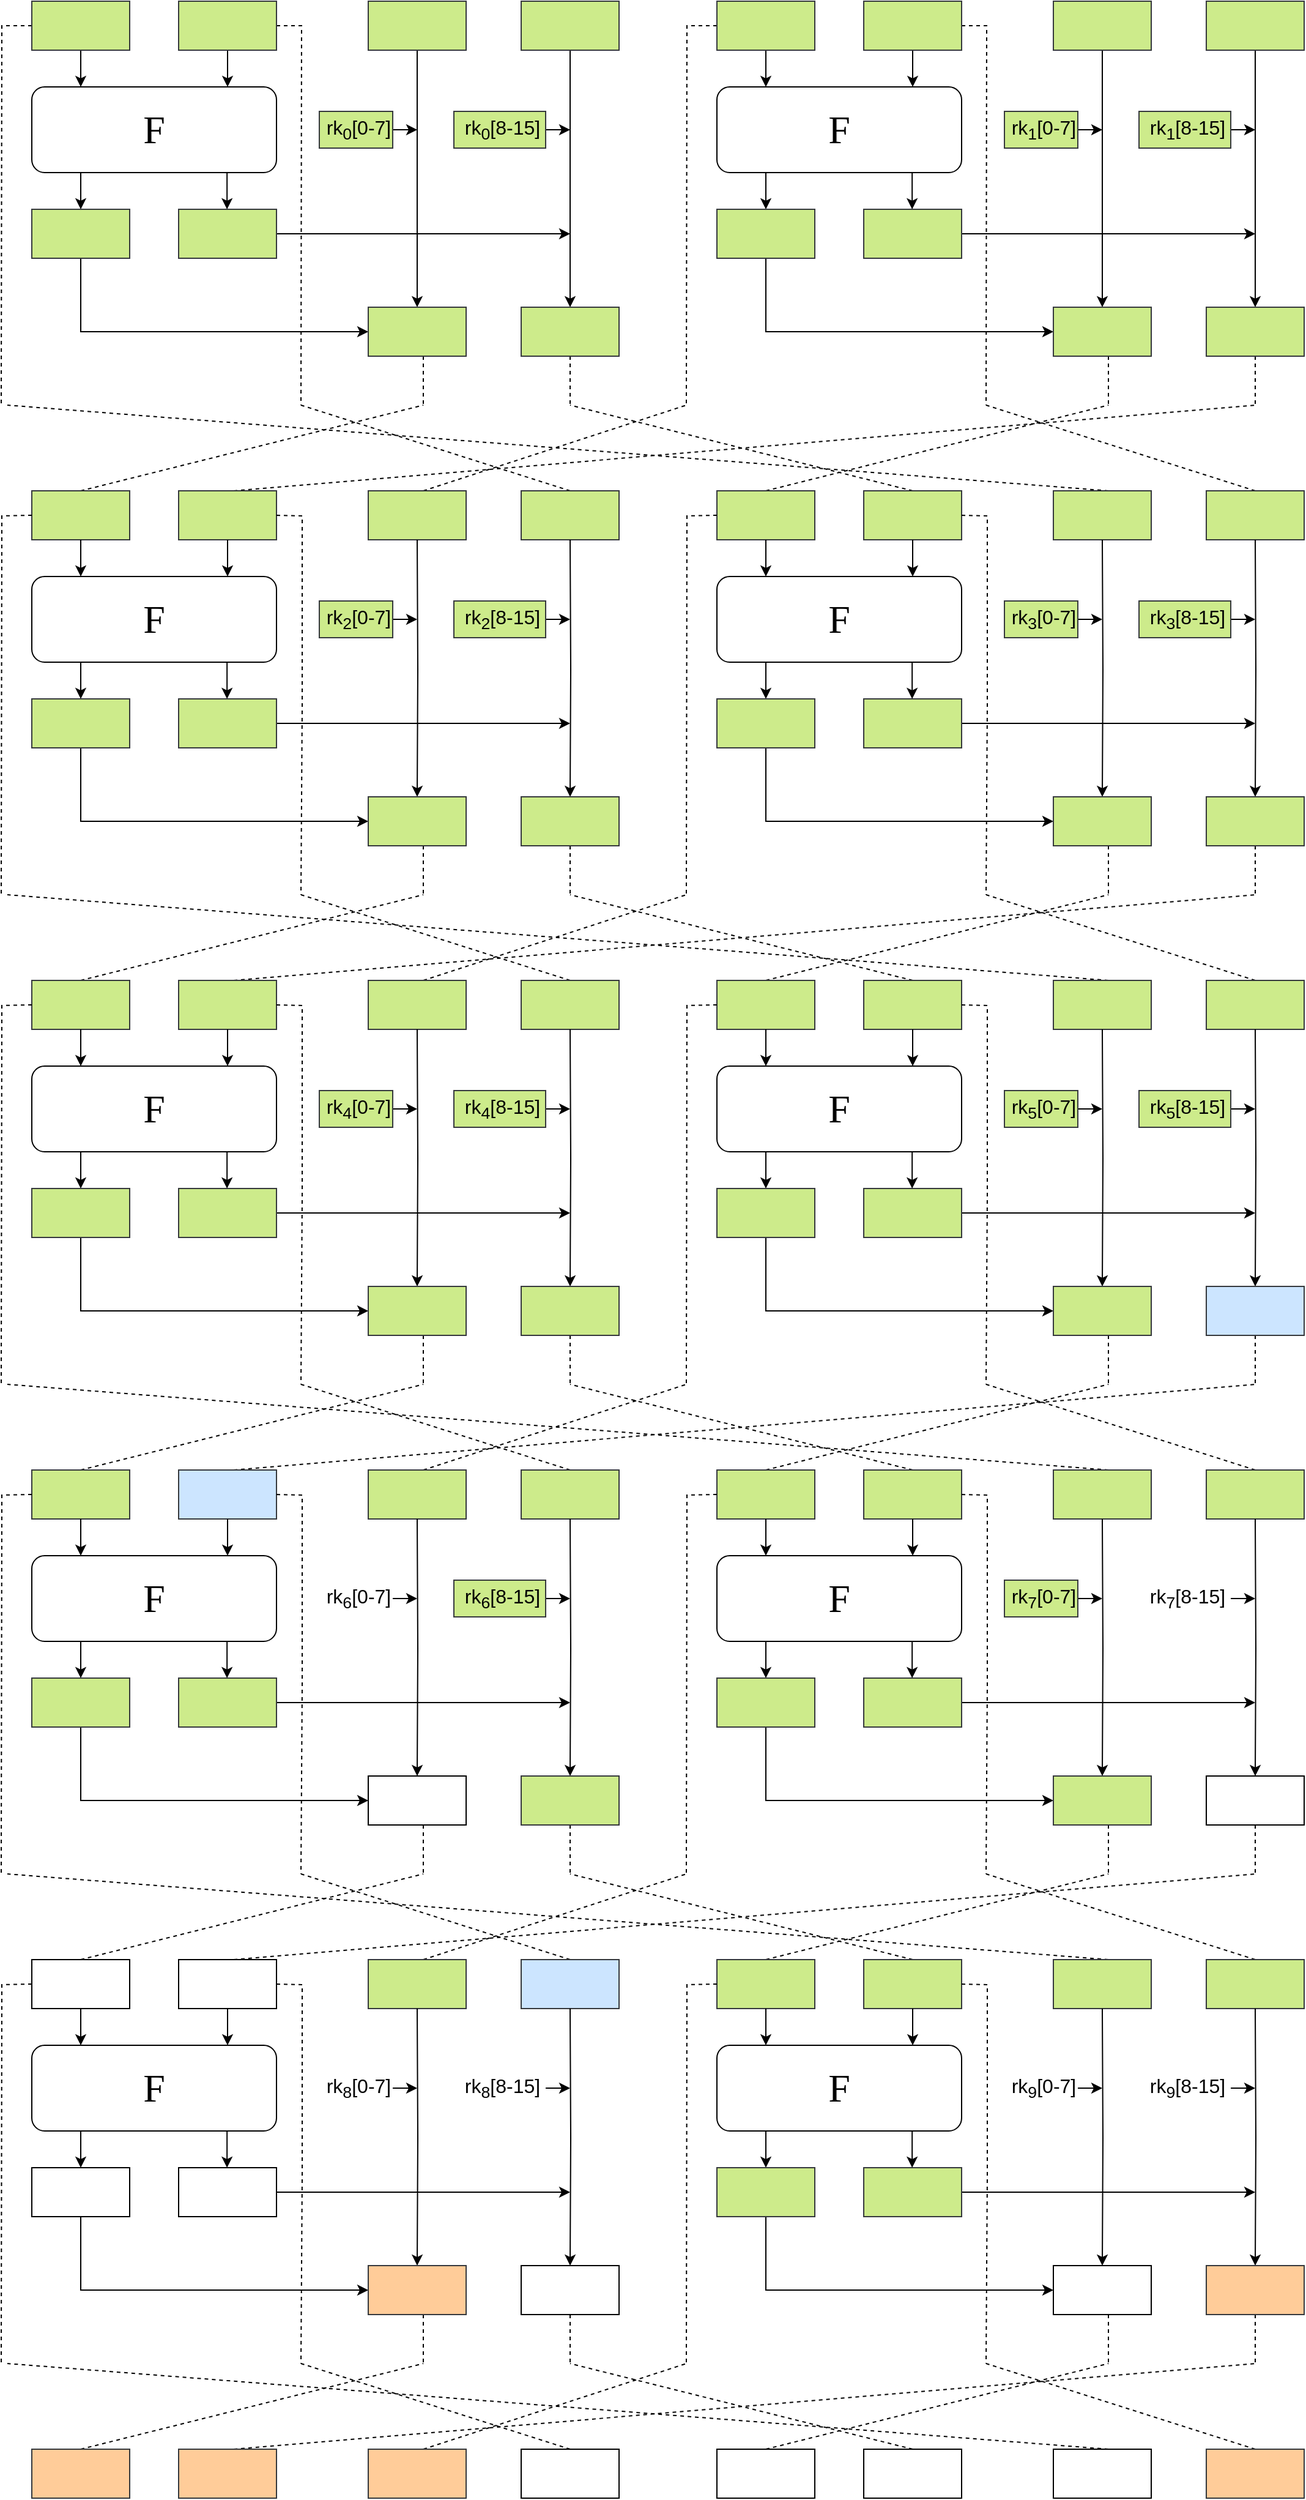 <mxfile version="24.7.17">
  <diagram name="第 1 页" id="33T3oQKg2jp4dK40noAK">
    <mxGraphModel dx="1302" dy="758" grid="1" gridSize="10" guides="1" tooltips="1" connect="1" arrows="1" fold="1" page="1" pageScale="1" pageWidth="1169" pageHeight="1654" math="0" shadow="0">
      <root>
        <mxCell id="0" />
        <mxCell id="1" parent="0" />
        <mxCell id="R2j_WGsKVn8EYMGW6Qm4-13" style="edgeStyle=orthogonalEdgeStyle;rounded=0;orthogonalLoop=1;jettySize=auto;html=1;" edge="1" parent="1" source="D-i1duRZGYbxX3AgBeWL-1">
          <mxGeometry relative="1" as="geometry">
            <mxPoint x="115" y="100" as="targetPoint" />
          </mxGeometry>
        </mxCell>
        <mxCell id="R2j_WGsKVn8EYMGW6Qm4-34" style="edgeStyle=orthogonalEdgeStyle;rounded=0;orthogonalLoop=1;jettySize=auto;html=1;dashed=1;strokeColor=default;align=center;verticalAlign=middle;fontFamily=Times New Roman;fontSize=18;fontColor=default;labelBackgroundColor=default;endArrow=none;endFill=0;" edge="1" parent="1" source="D-i1duRZGYbxX3AgBeWL-1">
          <mxGeometry relative="1" as="geometry">
            <mxPoint x="50" y="360.0" as="targetPoint" />
          </mxGeometry>
        </mxCell>
        <mxCell id="D-i1duRZGYbxX3AgBeWL-1" value="" style="rounded=0;whiteSpace=wrap;html=1;fillColor=#cdeb8b;strokeColor=#36393d;" parent="1" vertex="1">
          <mxGeometry x="75" y="30" width="80" height="40" as="geometry" />
        </mxCell>
        <mxCell id="D-i1duRZGYbxX3AgBeWL-120" style="rounded=0;orthogonalLoop=1;jettySize=auto;html=1;exitX=0;exitY=1;exitDx=0;exitDy=0;fontFamily=Times New Roman;fontSize=18;fontColor=default;dashed=1;strokeColor=default;align=center;verticalAlign=middle;labelBackgroundColor=default;endArrow=none;endFill=0;" parent="1" edge="1">
          <mxGeometry relative="1" as="geometry">
            <mxPoint x="395" y="360" as="targetPoint" />
            <mxPoint x="395" y="320" as="sourcePoint" />
          </mxGeometry>
        </mxCell>
        <mxCell id="D-i1duRZGYbxX3AgBeWL-121" style="rounded=0;orthogonalLoop=1;jettySize=auto;html=1;exitX=0;exitY=1;exitDx=0;exitDy=0;fontFamily=Times New Roman;fontSize=18;fontColor=default;dashed=1;strokeColor=default;align=center;verticalAlign=middle;labelBackgroundColor=default;endArrow=none;endFill=0;" parent="1" edge="1">
          <mxGeometry relative="1" as="geometry">
            <mxPoint x="515" y="360" as="targetPoint" />
            <mxPoint x="515" y="320" as="sourcePoint" />
          </mxGeometry>
        </mxCell>
        <mxCell id="D-i1duRZGYbxX3AgBeWL-126" style="rounded=0;orthogonalLoop=1;jettySize=auto;html=1;exitX=1;exitY=0;exitDx=0;exitDy=0;fontFamily=Times New Roman;fontSize=18;fontColor=default;endArrow=none;endFill=0;dashed=1;" parent="1" edge="1">
          <mxGeometry relative="1" as="geometry">
            <mxPoint x="395" y="360" as="targetPoint" />
            <mxPoint x="115" y="430" as="sourcePoint" />
          </mxGeometry>
        </mxCell>
        <mxCell id="D-i1duRZGYbxX3AgBeWL-127" style="rounded=0;orthogonalLoop=1;jettySize=auto;html=1;exitX=0;exitY=0;exitDx=0;exitDy=0;fontFamily=Times New Roman;fontSize=18;fontColor=default;dashed=1;strokeColor=default;align=center;verticalAlign=middle;labelBackgroundColor=default;endArrow=none;endFill=0;" parent="1" edge="1">
          <mxGeometry relative="1" as="geometry">
            <mxPoint x="1075" y="360" as="targetPoint" />
            <mxPoint x="240" y="430" as="sourcePoint" />
          </mxGeometry>
        </mxCell>
        <mxCell id="D-i1duRZGYbxX3AgBeWL-128" style="rounded=0;orthogonalLoop=1;jettySize=auto;html=1;exitX=1;exitY=0;exitDx=0;exitDy=0;fontFamily=Times New Roman;fontSize=18;fontColor=default;dashed=1;strokeColor=default;align=center;verticalAlign=middle;labelBackgroundColor=default;endArrow=none;endFill=0;" parent="1" edge="1">
          <mxGeometry relative="1" as="geometry">
            <mxPoint x="610" y="360" as="targetPoint" />
            <mxPoint x="395" y="430" as="sourcePoint" />
          </mxGeometry>
        </mxCell>
        <mxCell id="D-i1duRZGYbxX3AgBeWL-129" style="rounded=0;orthogonalLoop=1;jettySize=auto;html=1;exitX=0;exitY=0;exitDx=0;exitDy=0;fontFamily=Times New Roman;fontSize=18;fontColor=default;dashed=1;strokeColor=default;align=center;verticalAlign=middle;labelBackgroundColor=default;endArrow=none;endFill=0;" parent="1" edge="1">
          <mxGeometry relative="1" as="geometry">
            <mxPoint x="295" y="360" as="targetPoint" />
            <mxPoint x="515" y="430" as="sourcePoint" />
          </mxGeometry>
        </mxCell>
        <mxCell id="D-i1duRZGYbxX3AgBeWL-130" style="rounded=0;orthogonalLoop=1;jettySize=auto;html=1;exitX=1;exitY=0;exitDx=0;exitDy=0;fontFamily=Times New Roman;fontSize=18;fontColor=default;dashed=1;strokeColor=default;align=center;verticalAlign=middle;labelBackgroundColor=default;endArrow=none;endFill=0;" parent="1" edge="1">
          <mxGeometry relative="1" as="geometry">
            <mxPoint x="955" y="360" as="targetPoint" />
            <mxPoint x="675" y="430" as="sourcePoint" />
          </mxGeometry>
        </mxCell>
        <mxCell id="D-i1duRZGYbxX3AgBeWL-131" style="rounded=0;orthogonalLoop=1;jettySize=auto;html=1;exitX=0;exitY=0;exitDx=0;exitDy=0;fontFamily=Times New Roman;fontSize=18;fontColor=default;dashed=1;strokeColor=default;align=center;verticalAlign=middle;labelBackgroundColor=default;endArrow=none;endFill=0;" parent="1" edge="1">
          <mxGeometry relative="1" as="geometry">
            <mxPoint x="515" y="360" as="targetPoint" />
            <mxPoint x="795" y="430" as="sourcePoint" />
          </mxGeometry>
        </mxCell>
        <mxCell id="D-i1duRZGYbxX3AgBeWL-132" style="rounded=0;orthogonalLoop=1;jettySize=auto;html=1;exitX=1;exitY=0;exitDx=0;exitDy=0;fontFamily=Times New Roman;fontSize=18;fontColor=default;dashed=1;strokeColor=default;align=center;verticalAlign=middle;labelBackgroundColor=default;endArrow=none;endFill=0;" parent="1" edge="1">
          <mxGeometry relative="1" as="geometry">
            <mxPoint x="55" y="360" as="targetPoint" />
            <mxPoint x="955" y="430" as="sourcePoint" />
          </mxGeometry>
        </mxCell>
        <mxCell id="D-i1duRZGYbxX3AgBeWL-133" style="rounded=0;orthogonalLoop=1;jettySize=auto;html=1;exitX=1;exitY=0;exitDx=0;exitDy=0;fontFamily=Times New Roman;fontSize=18;fontColor=default;dashed=1;strokeColor=default;align=center;verticalAlign=middle;labelBackgroundColor=default;endArrow=none;endFill=0;" parent="1" edge="1">
          <mxGeometry relative="1" as="geometry">
            <mxPoint x="855" y="360" as="targetPoint" />
            <mxPoint x="1075" y="430" as="sourcePoint" />
          </mxGeometry>
        </mxCell>
        <mxCell id="R2j_WGsKVn8EYMGW6Qm4-14" style="edgeStyle=orthogonalEdgeStyle;rounded=0;orthogonalLoop=1;jettySize=auto;html=1;" edge="1" parent="1" source="R2j_WGsKVn8EYMGW6Qm4-2">
          <mxGeometry relative="1" as="geometry">
            <mxPoint x="235" y="100" as="targetPoint" />
          </mxGeometry>
        </mxCell>
        <mxCell id="R2j_WGsKVn8EYMGW6Qm4-35" style="edgeStyle=orthogonalEdgeStyle;rounded=0;orthogonalLoop=1;jettySize=auto;html=1;dashed=1;strokeColor=default;align=center;verticalAlign=middle;fontFamily=Times New Roman;fontSize=18;fontColor=default;labelBackgroundColor=default;endArrow=none;endFill=0;" edge="1" parent="1" source="R2j_WGsKVn8EYMGW6Qm4-2">
          <mxGeometry relative="1" as="geometry">
            <mxPoint x="295" y="360.0" as="targetPoint" />
          </mxGeometry>
        </mxCell>
        <mxCell id="R2j_WGsKVn8EYMGW6Qm4-2" value="" style="rounded=0;whiteSpace=wrap;html=1;fillColor=#cdeb8b;strokeColor=#36393d;" vertex="1" parent="1">
          <mxGeometry x="195" y="30" width="80" height="40" as="geometry" />
        </mxCell>
        <mxCell id="R2j_WGsKVn8EYMGW6Qm4-20" style="edgeStyle=orthogonalEdgeStyle;rounded=0;orthogonalLoop=1;jettySize=auto;html=1;entryX=0.5;entryY=0;entryDx=0;entryDy=0;" edge="1" parent="1" source="R2j_WGsKVn8EYMGW6Qm4-3" target="R2j_WGsKVn8EYMGW6Qm4-21">
          <mxGeometry relative="1" as="geometry">
            <mxPoint x="390" y="250" as="targetPoint" />
          </mxGeometry>
        </mxCell>
        <mxCell id="R2j_WGsKVn8EYMGW6Qm4-3" value="" style="rounded=0;whiteSpace=wrap;html=1;fillColor=#cdeb8b;strokeColor=#36393d;" vertex="1" parent="1">
          <mxGeometry x="350" y="30" width="80" height="40" as="geometry" />
        </mxCell>
        <mxCell id="R2j_WGsKVn8EYMGW6Qm4-32" style="edgeStyle=orthogonalEdgeStyle;rounded=0;orthogonalLoop=1;jettySize=auto;html=1;entryX=0.5;entryY=0;entryDx=0;entryDy=0;" edge="1" parent="1" source="R2j_WGsKVn8EYMGW6Qm4-4" target="R2j_WGsKVn8EYMGW6Qm4-29">
          <mxGeometry relative="1" as="geometry" />
        </mxCell>
        <mxCell id="R2j_WGsKVn8EYMGW6Qm4-4" value="" style="rounded=0;whiteSpace=wrap;html=1;fillColor=#cdeb8b;strokeColor=#36393d;" vertex="1" parent="1">
          <mxGeometry x="475" y="30" width="80" height="40" as="geometry" />
        </mxCell>
        <mxCell id="R2j_WGsKVn8EYMGW6Qm4-5" value="&lt;font face=&quot;Lucida Console&quot; style=&quot;font-size: 32px;&quot;&gt;F&lt;/font&gt;" style="rounded=1;whiteSpace=wrap;html=1;" vertex="1" parent="1">
          <mxGeometry x="75" y="100" width="200" height="70" as="geometry" />
        </mxCell>
        <mxCell id="R2j_WGsKVn8EYMGW6Qm4-15" style="edgeStyle=orthogonalEdgeStyle;rounded=0;orthogonalLoop=1;jettySize=auto;html=1;startArrow=classic;startFill=1;endArrow=none;endFill=0;" edge="1" parent="1" source="R2j_WGsKVn8EYMGW6Qm4-8">
          <mxGeometry relative="1" as="geometry">
            <mxPoint x="115" y="170" as="targetPoint" />
          </mxGeometry>
        </mxCell>
        <mxCell id="R2j_WGsKVn8EYMGW6Qm4-26" style="edgeStyle=orthogonalEdgeStyle;rounded=0;orthogonalLoop=1;jettySize=auto;html=1;entryX=0;entryY=0.5;entryDx=0;entryDy=0;" edge="1" parent="1" target="R2j_WGsKVn8EYMGW6Qm4-21">
          <mxGeometry relative="1" as="geometry">
            <mxPoint x="115" y="240" as="sourcePoint" />
            <mxPoint x="310" y="300" as="targetPoint" />
            <Array as="points">
              <mxPoint x="115" y="300" />
            </Array>
          </mxGeometry>
        </mxCell>
        <mxCell id="R2j_WGsKVn8EYMGW6Qm4-8" value="" style="rounded=0;whiteSpace=wrap;html=1;fillColor=#cdeb8b;strokeColor=#36393d;" vertex="1" parent="1">
          <mxGeometry x="75" y="200" width="80" height="40" as="geometry" />
        </mxCell>
        <mxCell id="R2j_WGsKVn8EYMGW6Qm4-31" style="edgeStyle=orthogonalEdgeStyle;rounded=0;orthogonalLoop=1;jettySize=auto;html=1;" edge="1" parent="1" source="R2j_WGsKVn8EYMGW6Qm4-19">
          <mxGeometry relative="1" as="geometry">
            <mxPoint x="515" y="220" as="targetPoint" />
          </mxGeometry>
        </mxCell>
        <mxCell id="R2j_WGsKVn8EYMGW6Qm4-19" value="" style="rounded=0;whiteSpace=wrap;html=1;fillColor=#cdeb8b;strokeColor=#36393d;" vertex="1" parent="1">
          <mxGeometry x="195" y="200" width="80" height="40" as="geometry" />
        </mxCell>
        <mxCell id="R2j_WGsKVn8EYMGW6Qm4-21" value="" style="rounded=0;whiteSpace=wrap;html=1;fillColor=#cdeb8b;strokeColor=#36393d;" vertex="1" parent="1">
          <mxGeometry x="350" y="280" width="80" height="40" as="geometry" />
        </mxCell>
        <mxCell id="R2j_WGsKVn8EYMGW6Qm4-27" style="edgeStyle=orthogonalEdgeStyle;rounded=0;orthogonalLoop=1;jettySize=auto;html=1;" edge="1" parent="1" source="R2j_WGsKVn8EYMGW6Qm4-23">
          <mxGeometry relative="1" as="geometry">
            <mxPoint x="390" y="135" as="targetPoint" />
          </mxGeometry>
        </mxCell>
        <mxCell id="R2j_WGsKVn8EYMGW6Qm4-23" value="&lt;font style=&quot;font-size: 16px;&quot;&gt;&amp;nbsp;rk&lt;sub&gt;0&lt;/sub&gt;[0-7]&lt;/font&gt;" style="text;html=1;align=center;verticalAlign=middle;whiteSpace=wrap;rounded=0;fillColor=#cdeb8b;strokeColor=#36393d;" vertex="1" parent="1">
          <mxGeometry x="310" y="120" width="60" height="30" as="geometry" />
        </mxCell>
        <mxCell id="R2j_WGsKVn8EYMGW6Qm4-33" style="edgeStyle=orthogonalEdgeStyle;rounded=0;orthogonalLoop=1;jettySize=auto;html=1;" edge="1" parent="1" source="R2j_WGsKVn8EYMGW6Qm4-28">
          <mxGeometry relative="1" as="geometry">
            <mxPoint x="515" y="135" as="targetPoint" />
          </mxGeometry>
        </mxCell>
        <mxCell id="R2j_WGsKVn8EYMGW6Qm4-28" value="&lt;font style=&quot;font-size: 16px;&quot;&gt;&amp;nbsp;rk&lt;sub&gt;0&lt;/sub&gt;[8-15]&lt;/font&gt;" style="text;html=1;align=center;verticalAlign=middle;whiteSpace=wrap;rounded=0;fillColor=#cdeb8b;strokeColor=#36393d;" vertex="1" parent="1">
          <mxGeometry x="420" y="120" width="75" height="30" as="geometry" />
        </mxCell>
        <mxCell id="R2j_WGsKVn8EYMGW6Qm4-29" value="" style="rounded=0;whiteSpace=wrap;html=1;fillColor=#cdeb8b;strokeColor=#36393d;" vertex="1" parent="1">
          <mxGeometry x="475" y="280" width="80" height="40" as="geometry" />
        </mxCell>
        <mxCell id="R2j_WGsKVn8EYMGW6Qm4-36" value="" style="rounded=0;whiteSpace=wrap;html=1;fillColor=#cdeb8b;strokeColor=#36393d;" vertex="1" parent="1">
          <mxGeometry x="75" y="430" width="80" height="40" as="geometry" />
        </mxCell>
        <mxCell id="R2j_WGsKVn8EYMGW6Qm4-37" value="" style="rounded=0;whiteSpace=wrap;html=1;fillColor=#cdeb8b;strokeColor=#36393d;" vertex="1" parent="1">
          <mxGeometry x="195" y="430" width="80" height="40" as="geometry" />
        </mxCell>
        <mxCell id="R2j_WGsKVn8EYMGW6Qm4-38" value="" style="rounded=0;whiteSpace=wrap;html=1;fillColor=#cdeb8b;strokeColor=#36393d;" vertex="1" parent="1">
          <mxGeometry x="350" y="430" width="80" height="40" as="geometry" />
        </mxCell>
        <mxCell id="R2j_WGsKVn8EYMGW6Qm4-39" value="" style="rounded=0;whiteSpace=wrap;html=1;fillColor=#cdeb8b;strokeColor=#36393d;" vertex="1" parent="1">
          <mxGeometry x="475" y="430" width="80" height="40" as="geometry" />
        </mxCell>
        <mxCell id="R2j_WGsKVn8EYMGW6Qm4-73" style="edgeStyle=orthogonalEdgeStyle;rounded=0;orthogonalLoop=1;jettySize=auto;html=1;startArrow=classic;startFill=1;endArrow=none;endFill=0;" edge="1" parent="1">
          <mxGeometry relative="1" as="geometry">
            <mxPoint x="234.58" y="170" as="targetPoint" />
            <mxPoint x="234.58" y="200" as="sourcePoint" />
          </mxGeometry>
        </mxCell>
        <mxCell id="R2j_WGsKVn8EYMGW6Qm4-78" style="edgeStyle=orthogonalEdgeStyle;rounded=0;orthogonalLoop=1;jettySize=auto;html=1;" edge="1" parent="1" source="R2j_WGsKVn8EYMGW6Qm4-80">
          <mxGeometry relative="1" as="geometry">
            <mxPoint x="675" y="100" as="targetPoint" />
          </mxGeometry>
        </mxCell>
        <mxCell id="R2j_WGsKVn8EYMGW6Qm4-79" style="edgeStyle=orthogonalEdgeStyle;rounded=0;orthogonalLoop=1;jettySize=auto;html=1;dashed=1;strokeColor=default;align=center;verticalAlign=middle;fontFamily=Times New Roman;fontSize=18;fontColor=default;labelBackgroundColor=default;endArrow=none;endFill=0;" edge="1" parent="1" source="R2j_WGsKVn8EYMGW6Qm4-80">
          <mxGeometry relative="1" as="geometry">
            <mxPoint x="610" y="360.0" as="targetPoint" />
          </mxGeometry>
        </mxCell>
        <mxCell id="R2j_WGsKVn8EYMGW6Qm4-80" value="" style="rounded=0;whiteSpace=wrap;html=1;fillColor=#cdeb8b;strokeColor=#36393d;" vertex="1" parent="1">
          <mxGeometry x="635" y="30" width="80" height="40" as="geometry" />
        </mxCell>
        <mxCell id="R2j_WGsKVn8EYMGW6Qm4-81" style="rounded=0;orthogonalLoop=1;jettySize=auto;html=1;exitX=0;exitY=1;exitDx=0;exitDy=0;fontFamily=Times New Roman;fontSize=18;fontColor=default;dashed=1;strokeColor=default;align=center;verticalAlign=middle;labelBackgroundColor=default;endArrow=none;endFill=0;" edge="1" parent="1">
          <mxGeometry relative="1" as="geometry">
            <mxPoint x="955" y="360" as="targetPoint" />
            <mxPoint x="955" y="320" as="sourcePoint" />
          </mxGeometry>
        </mxCell>
        <mxCell id="R2j_WGsKVn8EYMGW6Qm4-82" style="rounded=0;orthogonalLoop=1;jettySize=auto;html=1;exitX=0;exitY=1;exitDx=0;exitDy=0;fontFamily=Times New Roman;fontSize=18;fontColor=default;dashed=1;strokeColor=default;align=center;verticalAlign=middle;labelBackgroundColor=default;endArrow=none;endFill=0;" edge="1" parent="1">
          <mxGeometry relative="1" as="geometry">
            <mxPoint x="1075" y="360" as="targetPoint" />
            <mxPoint x="1075" y="320" as="sourcePoint" />
          </mxGeometry>
        </mxCell>
        <mxCell id="R2j_WGsKVn8EYMGW6Qm4-83" style="edgeStyle=orthogonalEdgeStyle;rounded=0;orthogonalLoop=1;jettySize=auto;html=1;" edge="1" parent="1" source="R2j_WGsKVn8EYMGW6Qm4-85">
          <mxGeometry relative="1" as="geometry">
            <mxPoint x="795" y="100" as="targetPoint" />
          </mxGeometry>
        </mxCell>
        <mxCell id="R2j_WGsKVn8EYMGW6Qm4-84" style="edgeStyle=orthogonalEdgeStyle;rounded=0;orthogonalLoop=1;jettySize=auto;html=1;dashed=1;strokeColor=default;align=center;verticalAlign=middle;fontFamily=Times New Roman;fontSize=18;fontColor=default;labelBackgroundColor=default;endArrow=none;endFill=0;" edge="1" parent="1" source="R2j_WGsKVn8EYMGW6Qm4-85">
          <mxGeometry relative="1" as="geometry">
            <mxPoint x="855" y="360.0" as="targetPoint" />
          </mxGeometry>
        </mxCell>
        <mxCell id="R2j_WGsKVn8EYMGW6Qm4-85" value="" style="rounded=0;whiteSpace=wrap;html=1;fillColor=#cdeb8b;strokeColor=#36393d;" vertex="1" parent="1">
          <mxGeometry x="755" y="30" width="80" height="40" as="geometry" />
        </mxCell>
        <mxCell id="R2j_WGsKVn8EYMGW6Qm4-86" style="edgeStyle=orthogonalEdgeStyle;rounded=0;orthogonalLoop=1;jettySize=auto;html=1;entryX=0.5;entryY=0;entryDx=0;entryDy=0;" edge="1" parent="1" source="R2j_WGsKVn8EYMGW6Qm4-87" target="R2j_WGsKVn8EYMGW6Qm4-96">
          <mxGeometry relative="1" as="geometry">
            <mxPoint x="950" y="250" as="targetPoint" />
          </mxGeometry>
        </mxCell>
        <mxCell id="R2j_WGsKVn8EYMGW6Qm4-87" value="" style="rounded=0;whiteSpace=wrap;html=1;fillColor=#cdeb8b;strokeColor=#36393d;" vertex="1" parent="1">
          <mxGeometry x="910" y="30" width="80" height="40" as="geometry" />
        </mxCell>
        <mxCell id="R2j_WGsKVn8EYMGW6Qm4-88" style="edgeStyle=orthogonalEdgeStyle;rounded=0;orthogonalLoop=1;jettySize=auto;html=1;entryX=0.5;entryY=0;entryDx=0;entryDy=0;" edge="1" parent="1" source="R2j_WGsKVn8EYMGW6Qm4-89" target="R2j_WGsKVn8EYMGW6Qm4-101">
          <mxGeometry relative="1" as="geometry" />
        </mxCell>
        <mxCell id="R2j_WGsKVn8EYMGW6Qm4-89" value="" style="rounded=0;whiteSpace=wrap;html=1;fillColor=#cdeb8b;strokeColor=#36393d;" vertex="1" parent="1">
          <mxGeometry x="1035" y="30" width="80" height="40" as="geometry" />
        </mxCell>
        <mxCell id="R2j_WGsKVn8EYMGW6Qm4-90" value="&lt;font face=&quot;Lucida Console&quot; style=&quot;font-size: 32px;&quot;&gt;F&lt;/font&gt;" style="rounded=1;whiteSpace=wrap;html=1;" vertex="1" parent="1">
          <mxGeometry x="635" y="100" width="200" height="70" as="geometry" />
        </mxCell>
        <mxCell id="R2j_WGsKVn8EYMGW6Qm4-91" style="edgeStyle=orthogonalEdgeStyle;rounded=0;orthogonalLoop=1;jettySize=auto;html=1;startArrow=classic;startFill=1;endArrow=none;endFill=0;" edge="1" parent="1" source="R2j_WGsKVn8EYMGW6Qm4-93">
          <mxGeometry relative="1" as="geometry">
            <mxPoint x="675" y="170" as="targetPoint" />
          </mxGeometry>
        </mxCell>
        <mxCell id="R2j_WGsKVn8EYMGW6Qm4-92" style="edgeStyle=orthogonalEdgeStyle;rounded=0;orthogonalLoop=1;jettySize=auto;html=1;entryX=0;entryY=0.5;entryDx=0;entryDy=0;" edge="1" parent="1" target="R2j_WGsKVn8EYMGW6Qm4-96">
          <mxGeometry relative="1" as="geometry">
            <mxPoint x="675" y="240" as="sourcePoint" />
            <mxPoint x="870" y="300" as="targetPoint" />
            <Array as="points">
              <mxPoint x="675" y="300" />
            </Array>
          </mxGeometry>
        </mxCell>
        <mxCell id="R2j_WGsKVn8EYMGW6Qm4-93" value="" style="rounded=0;whiteSpace=wrap;html=1;fillColor=#cdeb8b;strokeColor=#36393d;" vertex="1" parent="1">
          <mxGeometry x="635" y="200" width="80" height="40" as="geometry" />
        </mxCell>
        <mxCell id="R2j_WGsKVn8EYMGW6Qm4-94" style="edgeStyle=orthogonalEdgeStyle;rounded=0;orthogonalLoop=1;jettySize=auto;html=1;" edge="1" parent="1" source="R2j_WGsKVn8EYMGW6Qm4-95">
          <mxGeometry relative="1" as="geometry">
            <mxPoint x="1075" y="220" as="targetPoint" />
          </mxGeometry>
        </mxCell>
        <mxCell id="R2j_WGsKVn8EYMGW6Qm4-95" value="" style="rounded=0;whiteSpace=wrap;html=1;fillColor=#cdeb8b;strokeColor=#36393d;" vertex="1" parent="1">
          <mxGeometry x="755" y="200" width="80" height="40" as="geometry" />
        </mxCell>
        <mxCell id="R2j_WGsKVn8EYMGW6Qm4-96" value="" style="rounded=0;whiteSpace=wrap;html=1;fillColor=#cdeb8b;strokeColor=#36393d;" vertex="1" parent="1">
          <mxGeometry x="910" y="280" width="80" height="40" as="geometry" />
        </mxCell>
        <mxCell id="R2j_WGsKVn8EYMGW6Qm4-97" style="edgeStyle=orthogonalEdgeStyle;rounded=0;orthogonalLoop=1;jettySize=auto;html=1;" edge="1" parent="1" source="R2j_WGsKVn8EYMGW6Qm4-98">
          <mxGeometry relative="1" as="geometry">
            <mxPoint x="950" y="135" as="targetPoint" />
          </mxGeometry>
        </mxCell>
        <mxCell id="R2j_WGsKVn8EYMGW6Qm4-98" value="&lt;font style=&quot;font-size: 16px;&quot;&gt;&amp;nbsp;rk&lt;sub&gt;1&lt;/sub&gt;[0-7]&lt;/font&gt;" style="text;html=1;align=center;verticalAlign=middle;whiteSpace=wrap;rounded=0;fillColor=#cdeb8b;strokeColor=#36393d;" vertex="1" parent="1">
          <mxGeometry x="870" y="120" width="60" height="30" as="geometry" />
        </mxCell>
        <mxCell id="R2j_WGsKVn8EYMGW6Qm4-99" style="edgeStyle=orthogonalEdgeStyle;rounded=0;orthogonalLoop=1;jettySize=auto;html=1;" edge="1" parent="1" source="R2j_WGsKVn8EYMGW6Qm4-100">
          <mxGeometry relative="1" as="geometry">
            <mxPoint x="1075" y="135" as="targetPoint" />
          </mxGeometry>
        </mxCell>
        <mxCell id="R2j_WGsKVn8EYMGW6Qm4-100" value="&lt;font style=&quot;font-size: 16px;&quot;&gt;&amp;nbsp;rk&lt;sub&gt;1&lt;/sub&gt;[8-15]&lt;/font&gt;" style="text;html=1;align=center;verticalAlign=middle;whiteSpace=wrap;rounded=0;fillColor=#cdeb8b;strokeColor=#36393d;" vertex="1" parent="1">
          <mxGeometry x="980" y="120" width="75" height="30" as="geometry" />
        </mxCell>
        <mxCell id="R2j_WGsKVn8EYMGW6Qm4-101" value="" style="rounded=0;whiteSpace=wrap;html=1;fillColor=#cdeb8b;strokeColor=#36393d;" vertex="1" parent="1">
          <mxGeometry x="1035" y="280" width="80" height="40" as="geometry" />
        </mxCell>
        <mxCell id="R2j_WGsKVn8EYMGW6Qm4-102" style="edgeStyle=orthogonalEdgeStyle;rounded=0;orthogonalLoop=1;jettySize=auto;html=1;startArrow=classic;startFill=1;endArrow=none;endFill=0;" edge="1" parent="1">
          <mxGeometry relative="1" as="geometry">
            <mxPoint x="794.58" y="170" as="targetPoint" />
            <mxPoint x="794.58" y="200" as="sourcePoint" />
          </mxGeometry>
        </mxCell>
        <mxCell id="R2j_WGsKVn8EYMGW6Qm4-103" value="" style="rounded=0;whiteSpace=wrap;html=1;fillColor=#cdeb8b;strokeColor=#36393d;" vertex="1" parent="1">
          <mxGeometry x="635" y="430" width="80" height="40" as="geometry" />
        </mxCell>
        <mxCell id="R2j_WGsKVn8EYMGW6Qm4-104" value="" style="rounded=0;whiteSpace=wrap;html=1;fillColor=#cdeb8b;strokeColor=#36393d;" vertex="1" parent="1">
          <mxGeometry x="755" y="430" width="80" height="40" as="geometry" />
        </mxCell>
        <mxCell id="R2j_WGsKVn8EYMGW6Qm4-105" value="" style="rounded=0;whiteSpace=wrap;html=1;fillColor=#cdeb8b;strokeColor=#36393d;" vertex="1" parent="1">
          <mxGeometry x="910" y="430" width="80" height="40" as="geometry" />
        </mxCell>
        <mxCell id="R2j_WGsKVn8EYMGW6Qm4-106" value="" style="rounded=0;whiteSpace=wrap;html=1;fillColor=#cdeb8b;strokeColor=#36393d;" vertex="1" parent="1">
          <mxGeometry x="1035" y="430" width="80" height="40" as="geometry" />
        </mxCell>
        <mxCell id="R2j_WGsKVn8EYMGW6Qm4-158" style="edgeStyle=orthogonalEdgeStyle;rounded=0;orthogonalLoop=1;jettySize=auto;html=1;" edge="1" parent="1">
          <mxGeometry relative="1" as="geometry">
            <mxPoint x="115" y="500" as="targetPoint" />
            <mxPoint x="115" y="470" as="sourcePoint" />
          </mxGeometry>
        </mxCell>
        <mxCell id="R2j_WGsKVn8EYMGW6Qm4-159" style="edgeStyle=orthogonalEdgeStyle;rounded=0;orthogonalLoop=1;jettySize=auto;html=1;dashed=1;strokeColor=default;align=center;verticalAlign=middle;fontFamily=Times New Roman;fontSize=18;fontColor=default;labelBackgroundColor=default;endArrow=none;endFill=0;" edge="1" parent="1">
          <mxGeometry relative="1" as="geometry">
            <mxPoint x="50" y="760.0" as="targetPoint" />
            <mxPoint x="75" y="450" as="sourcePoint" />
          </mxGeometry>
        </mxCell>
        <mxCell id="R2j_WGsKVn8EYMGW6Qm4-160" style="rounded=0;orthogonalLoop=1;jettySize=auto;html=1;exitX=0;exitY=1;exitDx=0;exitDy=0;fontFamily=Times New Roman;fontSize=18;fontColor=default;dashed=1;strokeColor=default;align=center;verticalAlign=middle;labelBackgroundColor=default;endArrow=none;endFill=0;" edge="1" parent="1">
          <mxGeometry relative="1" as="geometry">
            <mxPoint x="395" y="760" as="targetPoint" />
            <mxPoint x="395" y="720" as="sourcePoint" />
          </mxGeometry>
        </mxCell>
        <mxCell id="R2j_WGsKVn8EYMGW6Qm4-161" style="rounded=0;orthogonalLoop=1;jettySize=auto;html=1;exitX=0;exitY=1;exitDx=0;exitDy=0;fontFamily=Times New Roman;fontSize=18;fontColor=default;dashed=1;strokeColor=default;align=center;verticalAlign=middle;labelBackgroundColor=default;endArrow=none;endFill=0;" edge="1" parent="1">
          <mxGeometry relative="1" as="geometry">
            <mxPoint x="515" y="760" as="targetPoint" />
            <mxPoint x="515" y="720" as="sourcePoint" />
          </mxGeometry>
        </mxCell>
        <mxCell id="R2j_WGsKVn8EYMGW6Qm4-162" style="rounded=0;orthogonalLoop=1;jettySize=auto;html=1;exitX=1;exitY=0;exitDx=0;exitDy=0;fontFamily=Times New Roman;fontSize=18;fontColor=default;endArrow=none;endFill=0;dashed=1;" edge="1" parent="1">
          <mxGeometry relative="1" as="geometry">
            <mxPoint x="395" y="760" as="targetPoint" />
            <mxPoint x="115" y="830" as="sourcePoint" />
          </mxGeometry>
        </mxCell>
        <mxCell id="R2j_WGsKVn8EYMGW6Qm4-163" style="rounded=0;orthogonalLoop=1;jettySize=auto;html=1;exitX=0;exitY=0;exitDx=0;exitDy=0;fontFamily=Times New Roman;fontSize=18;fontColor=default;dashed=1;strokeColor=default;align=center;verticalAlign=middle;labelBackgroundColor=default;endArrow=none;endFill=0;" edge="1" parent="1">
          <mxGeometry relative="1" as="geometry">
            <mxPoint x="1075" y="760" as="targetPoint" />
            <mxPoint x="240" y="830" as="sourcePoint" />
          </mxGeometry>
        </mxCell>
        <mxCell id="R2j_WGsKVn8EYMGW6Qm4-164" style="rounded=0;orthogonalLoop=1;jettySize=auto;html=1;exitX=1;exitY=0;exitDx=0;exitDy=0;fontFamily=Times New Roman;fontSize=18;fontColor=default;dashed=1;strokeColor=default;align=center;verticalAlign=middle;labelBackgroundColor=default;endArrow=none;endFill=0;" edge="1" parent="1">
          <mxGeometry relative="1" as="geometry">
            <mxPoint x="610" y="760" as="targetPoint" />
            <mxPoint x="395" y="830" as="sourcePoint" />
          </mxGeometry>
        </mxCell>
        <mxCell id="R2j_WGsKVn8EYMGW6Qm4-165" style="rounded=0;orthogonalLoop=1;jettySize=auto;html=1;exitX=0;exitY=0;exitDx=0;exitDy=0;fontFamily=Times New Roman;fontSize=18;fontColor=default;dashed=1;strokeColor=default;align=center;verticalAlign=middle;labelBackgroundColor=default;endArrow=none;endFill=0;" edge="1" parent="1">
          <mxGeometry relative="1" as="geometry">
            <mxPoint x="295" y="760" as="targetPoint" />
            <mxPoint x="515" y="830" as="sourcePoint" />
          </mxGeometry>
        </mxCell>
        <mxCell id="R2j_WGsKVn8EYMGW6Qm4-166" style="rounded=0;orthogonalLoop=1;jettySize=auto;html=1;exitX=1;exitY=0;exitDx=0;exitDy=0;fontFamily=Times New Roman;fontSize=18;fontColor=default;dashed=1;strokeColor=default;align=center;verticalAlign=middle;labelBackgroundColor=default;endArrow=none;endFill=0;" edge="1" parent="1">
          <mxGeometry relative="1" as="geometry">
            <mxPoint x="955" y="760" as="targetPoint" />
            <mxPoint x="675" y="830" as="sourcePoint" />
          </mxGeometry>
        </mxCell>
        <mxCell id="R2j_WGsKVn8EYMGW6Qm4-167" style="rounded=0;orthogonalLoop=1;jettySize=auto;html=1;exitX=0;exitY=0;exitDx=0;exitDy=0;fontFamily=Times New Roman;fontSize=18;fontColor=default;dashed=1;strokeColor=default;align=center;verticalAlign=middle;labelBackgroundColor=default;endArrow=none;endFill=0;" edge="1" parent="1">
          <mxGeometry relative="1" as="geometry">
            <mxPoint x="515" y="760" as="targetPoint" />
            <mxPoint x="795" y="830" as="sourcePoint" />
          </mxGeometry>
        </mxCell>
        <mxCell id="R2j_WGsKVn8EYMGW6Qm4-168" style="rounded=0;orthogonalLoop=1;jettySize=auto;html=1;exitX=1;exitY=0;exitDx=0;exitDy=0;fontFamily=Times New Roman;fontSize=18;fontColor=default;dashed=1;strokeColor=default;align=center;verticalAlign=middle;labelBackgroundColor=default;endArrow=none;endFill=0;" edge="1" parent="1">
          <mxGeometry relative="1" as="geometry">
            <mxPoint x="55" y="760" as="targetPoint" />
            <mxPoint x="955" y="830" as="sourcePoint" />
          </mxGeometry>
        </mxCell>
        <mxCell id="R2j_WGsKVn8EYMGW6Qm4-169" style="rounded=0;orthogonalLoop=1;jettySize=auto;html=1;exitX=1;exitY=0;exitDx=0;exitDy=0;fontFamily=Times New Roman;fontSize=18;fontColor=default;dashed=1;strokeColor=default;align=center;verticalAlign=middle;labelBackgroundColor=default;endArrow=none;endFill=0;" edge="1" parent="1">
          <mxGeometry relative="1" as="geometry">
            <mxPoint x="855" y="760" as="targetPoint" />
            <mxPoint x="1075" y="830" as="sourcePoint" />
          </mxGeometry>
        </mxCell>
        <mxCell id="R2j_WGsKVn8EYMGW6Qm4-170" style="edgeStyle=orthogonalEdgeStyle;rounded=0;orthogonalLoop=1;jettySize=auto;html=1;" edge="1" parent="1">
          <mxGeometry relative="1" as="geometry">
            <mxPoint x="235" y="500" as="targetPoint" />
            <mxPoint x="235" y="470" as="sourcePoint" />
          </mxGeometry>
        </mxCell>
        <mxCell id="R2j_WGsKVn8EYMGW6Qm4-171" style="edgeStyle=orthogonalEdgeStyle;rounded=0;orthogonalLoop=1;jettySize=auto;html=1;dashed=1;strokeColor=default;align=center;verticalAlign=middle;fontFamily=Times New Roman;fontSize=18;fontColor=default;labelBackgroundColor=default;endArrow=none;endFill=0;" edge="1" parent="1">
          <mxGeometry relative="1" as="geometry">
            <mxPoint x="295" y="760.0" as="targetPoint" />
            <mxPoint x="275" y="450" as="sourcePoint" />
          </mxGeometry>
        </mxCell>
        <mxCell id="R2j_WGsKVn8EYMGW6Qm4-172" style="edgeStyle=orthogonalEdgeStyle;rounded=0;orthogonalLoop=1;jettySize=auto;html=1;entryX=0.5;entryY=0;entryDx=0;entryDy=0;" edge="1" parent="1" target="R2j_WGsKVn8EYMGW6Qm4-180">
          <mxGeometry relative="1" as="geometry">
            <mxPoint x="390" y="650" as="targetPoint" />
            <mxPoint x="390" y="470" as="sourcePoint" />
          </mxGeometry>
        </mxCell>
        <mxCell id="R2j_WGsKVn8EYMGW6Qm4-173" style="edgeStyle=orthogonalEdgeStyle;rounded=0;orthogonalLoop=1;jettySize=auto;html=1;entryX=0.5;entryY=0;entryDx=0;entryDy=0;" edge="1" parent="1" target="R2j_WGsKVn8EYMGW6Qm4-185">
          <mxGeometry relative="1" as="geometry">
            <mxPoint x="515" y="470" as="sourcePoint" />
          </mxGeometry>
        </mxCell>
        <mxCell id="R2j_WGsKVn8EYMGW6Qm4-174" value="&lt;font face=&quot;Lucida Console&quot; style=&quot;font-size: 32px;&quot;&gt;F&lt;/font&gt;" style="rounded=1;whiteSpace=wrap;html=1;" vertex="1" parent="1">
          <mxGeometry x="75" y="500" width="200" height="70" as="geometry" />
        </mxCell>
        <mxCell id="R2j_WGsKVn8EYMGW6Qm4-175" style="edgeStyle=orthogonalEdgeStyle;rounded=0;orthogonalLoop=1;jettySize=auto;html=1;startArrow=classic;startFill=1;endArrow=none;endFill=0;" edge="1" parent="1" source="R2j_WGsKVn8EYMGW6Qm4-177">
          <mxGeometry relative="1" as="geometry">
            <mxPoint x="115" y="570" as="targetPoint" />
          </mxGeometry>
        </mxCell>
        <mxCell id="R2j_WGsKVn8EYMGW6Qm4-176" style="edgeStyle=orthogonalEdgeStyle;rounded=0;orthogonalLoop=1;jettySize=auto;html=1;entryX=0;entryY=0.5;entryDx=0;entryDy=0;" edge="1" parent="1" target="R2j_WGsKVn8EYMGW6Qm4-180">
          <mxGeometry relative="1" as="geometry">
            <mxPoint x="115" y="640" as="sourcePoint" />
            <mxPoint x="310" y="700" as="targetPoint" />
            <Array as="points">
              <mxPoint x="115" y="700" />
            </Array>
          </mxGeometry>
        </mxCell>
        <mxCell id="R2j_WGsKVn8EYMGW6Qm4-177" value="" style="rounded=0;whiteSpace=wrap;html=1;fillColor=#cdeb8b;strokeColor=#36393d;" vertex="1" parent="1">
          <mxGeometry x="75" y="600" width="80" height="40" as="geometry" />
        </mxCell>
        <mxCell id="R2j_WGsKVn8EYMGW6Qm4-178" style="edgeStyle=orthogonalEdgeStyle;rounded=0;orthogonalLoop=1;jettySize=auto;html=1;" edge="1" parent="1" source="R2j_WGsKVn8EYMGW6Qm4-179">
          <mxGeometry relative="1" as="geometry">
            <mxPoint x="515" y="620" as="targetPoint" />
          </mxGeometry>
        </mxCell>
        <mxCell id="R2j_WGsKVn8EYMGW6Qm4-179" value="" style="rounded=0;whiteSpace=wrap;html=1;fillColor=#cdeb8b;strokeColor=#36393d;" vertex="1" parent="1">
          <mxGeometry x="195" y="600" width="80" height="40" as="geometry" />
        </mxCell>
        <mxCell id="R2j_WGsKVn8EYMGW6Qm4-180" value="" style="rounded=0;whiteSpace=wrap;html=1;fillColor=#cdeb8b;strokeColor=#36393d;" vertex="1" parent="1">
          <mxGeometry x="350" y="680" width="80" height="40" as="geometry" />
        </mxCell>
        <mxCell id="R2j_WGsKVn8EYMGW6Qm4-181" style="edgeStyle=orthogonalEdgeStyle;rounded=0;orthogonalLoop=1;jettySize=auto;html=1;" edge="1" parent="1" source="R2j_WGsKVn8EYMGW6Qm4-182">
          <mxGeometry relative="1" as="geometry">
            <mxPoint x="390" y="535" as="targetPoint" />
          </mxGeometry>
        </mxCell>
        <mxCell id="R2j_WGsKVn8EYMGW6Qm4-182" value="&lt;font style=&quot;font-size: 16px;&quot;&gt;&amp;nbsp;rk&lt;sub&gt;2&lt;/sub&gt;[0-7]&lt;/font&gt;" style="text;html=1;align=center;verticalAlign=middle;whiteSpace=wrap;rounded=0;fillColor=#cdeb8b;strokeColor=#36393d;" vertex="1" parent="1">
          <mxGeometry x="310" y="520" width="60" height="30" as="geometry" />
        </mxCell>
        <mxCell id="R2j_WGsKVn8EYMGW6Qm4-183" style="edgeStyle=orthogonalEdgeStyle;rounded=0;orthogonalLoop=1;jettySize=auto;html=1;" edge="1" parent="1" source="R2j_WGsKVn8EYMGW6Qm4-184">
          <mxGeometry relative="1" as="geometry">
            <mxPoint x="515" y="535" as="targetPoint" />
          </mxGeometry>
        </mxCell>
        <mxCell id="R2j_WGsKVn8EYMGW6Qm4-184" value="&lt;font style=&quot;font-size: 16px;&quot;&gt;&amp;nbsp;rk&lt;sub&gt;2&lt;/sub&gt;[8-15]&lt;/font&gt;" style="text;html=1;align=center;verticalAlign=middle;whiteSpace=wrap;rounded=0;fillColor=#cdeb8b;strokeColor=#36393d;" vertex="1" parent="1">
          <mxGeometry x="420" y="520" width="75" height="30" as="geometry" />
        </mxCell>
        <mxCell id="R2j_WGsKVn8EYMGW6Qm4-185" value="" style="rounded=0;whiteSpace=wrap;html=1;fillColor=#cdeb8b;strokeColor=#36393d;" vertex="1" parent="1">
          <mxGeometry x="475" y="680" width="80" height="40" as="geometry" />
        </mxCell>
        <mxCell id="R2j_WGsKVn8EYMGW6Qm4-186" value="" style="rounded=0;whiteSpace=wrap;html=1;fillColor=#cdeb8b;strokeColor=#36393d;" vertex="1" parent="1">
          <mxGeometry x="75" y="830" width="80" height="40" as="geometry" />
        </mxCell>
        <mxCell id="R2j_WGsKVn8EYMGW6Qm4-187" value="" style="rounded=0;whiteSpace=wrap;html=1;fillColor=#cdeb8b;strokeColor=#36393d;" vertex="1" parent="1">
          <mxGeometry x="195" y="830" width="80" height="40" as="geometry" />
        </mxCell>
        <mxCell id="R2j_WGsKVn8EYMGW6Qm4-188" value="" style="rounded=0;whiteSpace=wrap;html=1;fillColor=#cdeb8b;strokeColor=#36393d;" vertex="1" parent="1">
          <mxGeometry x="350" y="830" width="80" height="40" as="geometry" />
        </mxCell>
        <mxCell id="R2j_WGsKVn8EYMGW6Qm4-189" value="" style="rounded=0;whiteSpace=wrap;html=1;fillColor=#cdeb8b;strokeColor=#36393d;" vertex="1" parent="1">
          <mxGeometry x="475" y="830" width="80" height="40" as="geometry" />
        </mxCell>
        <mxCell id="R2j_WGsKVn8EYMGW6Qm4-190" style="edgeStyle=orthogonalEdgeStyle;rounded=0;orthogonalLoop=1;jettySize=auto;html=1;startArrow=classic;startFill=1;endArrow=none;endFill=0;" edge="1" parent="1">
          <mxGeometry relative="1" as="geometry">
            <mxPoint x="234.58" y="570" as="targetPoint" />
            <mxPoint x="234.58" y="600" as="sourcePoint" />
          </mxGeometry>
        </mxCell>
        <mxCell id="R2j_WGsKVn8EYMGW6Qm4-191" style="edgeStyle=orthogonalEdgeStyle;rounded=0;orthogonalLoop=1;jettySize=auto;html=1;" edge="1" parent="1">
          <mxGeometry relative="1" as="geometry">
            <mxPoint x="675" y="500" as="targetPoint" />
            <mxPoint x="675" y="470" as="sourcePoint" />
          </mxGeometry>
        </mxCell>
        <mxCell id="R2j_WGsKVn8EYMGW6Qm4-192" style="edgeStyle=orthogonalEdgeStyle;rounded=0;orthogonalLoop=1;jettySize=auto;html=1;dashed=1;strokeColor=default;align=center;verticalAlign=middle;fontFamily=Times New Roman;fontSize=18;fontColor=default;labelBackgroundColor=default;endArrow=none;endFill=0;" edge="1" parent="1">
          <mxGeometry relative="1" as="geometry">
            <mxPoint x="610" y="760.0" as="targetPoint" />
            <mxPoint x="635" y="450" as="sourcePoint" />
          </mxGeometry>
        </mxCell>
        <mxCell id="R2j_WGsKVn8EYMGW6Qm4-193" style="rounded=0;orthogonalLoop=1;jettySize=auto;html=1;exitX=0;exitY=1;exitDx=0;exitDy=0;fontFamily=Times New Roman;fontSize=18;fontColor=default;dashed=1;strokeColor=default;align=center;verticalAlign=middle;labelBackgroundColor=default;endArrow=none;endFill=0;" edge="1" parent="1">
          <mxGeometry relative="1" as="geometry">
            <mxPoint x="955" y="760" as="targetPoint" />
            <mxPoint x="955" y="720" as="sourcePoint" />
          </mxGeometry>
        </mxCell>
        <mxCell id="R2j_WGsKVn8EYMGW6Qm4-194" style="rounded=0;orthogonalLoop=1;jettySize=auto;html=1;exitX=0;exitY=1;exitDx=0;exitDy=0;fontFamily=Times New Roman;fontSize=18;fontColor=default;dashed=1;strokeColor=default;align=center;verticalAlign=middle;labelBackgroundColor=default;endArrow=none;endFill=0;" edge="1" parent="1">
          <mxGeometry relative="1" as="geometry">
            <mxPoint x="1075" y="760" as="targetPoint" />
            <mxPoint x="1075" y="720" as="sourcePoint" />
          </mxGeometry>
        </mxCell>
        <mxCell id="R2j_WGsKVn8EYMGW6Qm4-195" style="edgeStyle=orthogonalEdgeStyle;rounded=0;orthogonalLoop=1;jettySize=auto;html=1;" edge="1" parent="1">
          <mxGeometry relative="1" as="geometry">
            <mxPoint x="795" y="500" as="targetPoint" />
            <mxPoint x="795" y="470" as="sourcePoint" />
          </mxGeometry>
        </mxCell>
        <mxCell id="R2j_WGsKVn8EYMGW6Qm4-196" style="edgeStyle=orthogonalEdgeStyle;rounded=0;orthogonalLoop=1;jettySize=auto;html=1;dashed=1;strokeColor=default;align=center;verticalAlign=middle;fontFamily=Times New Roman;fontSize=18;fontColor=default;labelBackgroundColor=default;endArrow=none;endFill=0;" edge="1" parent="1">
          <mxGeometry relative="1" as="geometry">
            <mxPoint x="855" y="760.0" as="targetPoint" />
            <mxPoint x="835" y="450" as="sourcePoint" />
          </mxGeometry>
        </mxCell>
        <mxCell id="R2j_WGsKVn8EYMGW6Qm4-197" style="edgeStyle=orthogonalEdgeStyle;rounded=0;orthogonalLoop=1;jettySize=auto;html=1;entryX=0.5;entryY=0;entryDx=0;entryDy=0;" edge="1" parent="1" target="R2j_WGsKVn8EYMGW6Qm4-205">
          <mxGeometry relative="1" as="geometry">
            <mxPoint x="950" y="650" as="targetPoint" />
            <mxPoint x="950" y="470" as="sourcePoint" />
          </mxGeometry>
        </mxCell>
        <mxCell id="R2j_WGsKVn8EYMGW6Qm4-198" style="edgeStyle=orthogonalEdgeStyle;rounded=0;orthogonalLoop=1;jettySize=auto;html=1;entryX=0.5;entryY=0;entryDx=0;entryDy=0;" edge="1" parent="1" target="R2j_WGsKVn8EYMGW6Qm4-210">
          <mxGeometry relative="1" as="geometry">
            <mxPoint x="1075" y="470" as="sourcePoint" />
          </mxGeometry>
        </mxCell>
        <mxCell id="R2j_WGsKVn8EYMGW6Qm4-199" value="&lt;font face=&quot;Lucida Console&quot; style=&quot;font-size: 32px;&quot;&gt;F&lt;/font&gt;" style="rounded=1;whiteSpace=wrap;html=1;" vertex="1" parent="1">
          <mxGeometry x="635" y="500" width="200" height="70" as="geometry" />
        </mxCell>
        <mxCell id="R2j_WGsKVn8EYMGW6Qm4-200" style="edgeStyle=orthogonalEdgeStyle;rounded=0;orthogonalLoop=1;jettySize=auto;html=1;startArrow=classic;startFill=1;endArrow=none;endFill=0;" edge="1" parent="1" source="R2j_WGsKVn8EYMGW6Qm4-202">
          <mxGeometry relative="1" as="geometry">
            <mxPoint x="675" y="570" as="targetPoint" />
          </mxGeometry>
        </mxCell>
        <mxCell id="R2j_WGsKVn8EYMGW6Qm4-201" style="edgeStyle=orthogonalEdgeStyle;rounded=0;orthogonalLoop=1;jettySize=auto;html=1;entryX=0;entryY=0.5;entryDx=0;entryDy=0;" edge="1" parent="1" target="R2j_WGsKVn8EYMGW6Qm4-205">
          <mxGeometry relative="1" as="geometry">
            <mxPoint x="675" y="640" as="sourcePoint" />
            <mxPoint x="870" y="700" as="targetPoint" />
            <Array as="points">
              <mxPoint x="675" y="700" />
            </Array>
          </mxGeometry>
        </mxCell>
        <mxCell id="R2j_WGsKVn8EYMGW6Qm4-202" value="" style="rounded=0;whiteSpace=wrap;html=1;fillColor=#cdeb8b;strokeColor=#36393d;" vertex="1" parent="1">
          <mxGeometry x="635" y="600" width="80" height="40" as="geometry" />
        </mxCell>
        <mxCell id="R2j_WGsKVn8EYMGW6Qm4-203" style="edgeStyle=orthogonalEdgeStyle;rounded=0;orthogonalLoop=1;jettySize=auto;html=1;" edge="1" parent="1" source="R2j_WGsKVn8EYMGW6Qm4-204">
          <mxGeometry relative="1" as="geometry">
            <mxPoint x="1075" y="620" as="targetPoint" />
          </mxGeometry>
        </mxCell>
        <mxCell id="R2j_WGsKVn8EYMGW6Qm4-204" value="" style="rounded=0;whiteSpace=wrap;html=1;fillColor=#cdeb8b;strokeColor=#36393d;" vertex="1" parent="1">
          <mxGeometry x="755" y="600" width="80" height="40" as="geometry" />
        </mxCell>
        <mxCell id="R2j_WGsKVn8EYMGW6Qm4-205" value="" style="rounded=0;whiteSpace=wrap;html=1;fillColor=#cdeb8b;strokeColor=#36393d;" vertex="1" parent="1">
          <mxGeometry x="910" y="680" width="80" height="40" as="geometry" />
        </mxCell>
        <mxCell id="R2j_WGsKVn8EYMGW6Qm4-206" style="edgeStyle=orthogonalEdgeStyle;rounded=0;orthogonalLoop=1;jettySize=auto;html=1;" edge="1" parent="1" source="R2j_WGsKVn8EYMGW6Qm4-207">
          <mxGeometry relative="1" as="geometry">
            <mxPoint x="950" y="535" as="targetPoint" />
          </mxGeometry>
        </mxCell>
        <mxCell id="R2j_WGsKVn8EYMGW6Qm4-207" value="&lt;font style=&quot;font-size: 16px;&quot;&gt;&amp;nbsp;rk&lt;sub&gt;3&lt;/sub&gt;[0-7]&lt;/font&gt;" style="text;html=1;align=center;verticalAlign=middle;whiteSpace=wrap;rounded=0;fillColor=#cdeb8b;strokeColor=#36393d;" vertex="1" parent="1">
          <mxGeometry x="870" y="520" width="60" height="30" as="geometry" />
        </mxCell>
        <mxCell id="R2j_WGsKVn8EYMGW6Qm4-208" style="edgeStyle=orthogonalEdgeStyle;rounded=0;orthogonalLoop=1;jettySize=auto;html=1;" edge="1" parent="1" source="R2j_WGsKVn8EYMGW6Qm4-209">
          <mxGeometry relative="1" as="geometry">
            <mxPoint x="1075" y="535" as="targetPoint" />
          </mxGeometry>
        </mxCell>
        <mxCell id="R2j_WGsKVn8EYMGW6Qm4-209" value="&lt;font style=&quot;font-size: 16px;&quot;&gt;&amp;nbsp;rk&lt;sub&gt;3&lt;/sub&gt;[8-15]&lt;/font&gt;" style="text;html=1;align=center;verticalAlign=middle;whiteSpace=wrap;rounded=0;fillColor=#cdeb8b;strokeColor=#36393d;" vertex="1" parent="1">
          <mxGeometry x="980" y="520" width="75" height="30" as="geometry" />
        </mxCell>
        <mxCell id="R2j_WGsKVn8EYMGW6Qm4-210" value="" style="rounded=0;whiteSpace=wrap;html=1;fillColor=#cdeb8b;strokeColor=#36393d;" vertex="1" parent="1">
          <mxGeometry x="1035" y="680" width="80" height="40" as="geometry" />
        </mxCell>
        <mxCell id="R2j_WGsKVn8EYMGW6Qm4-211" style="edgeStyle=orthogonalEdgeStyle;rounded=0;orthogonalLoop=1;jettySize=auto;html=1;startArrow=classic;startFill=1;endArrow=none;endFill=0;" edge="1" parent="1">
          <mxGeometry relative="1" as="geometry">
            <mxPoint x="794.58" y="570" as="targetPoint" />
            <mxPoint x="794.58" y="600" as="sourcePoint" />
          </mxGeometry>
        </mxCell>
        <mxCell id="R2j_WGsKVn8EYMGW6Qm4-212" value="" style="rounded=0;whiteSpace=wrap;html=1;fillColor=#cdeb8b;strokeColor=#36393d;" vertex="1" parent="1">
          <mxGeometry x="635" y="830" width="80" height="40" as="geometry" />
        </mxCell>
        <mxCell id="R2j_WGsKVn8EYMGW6Qm4-213" value="" style="rounded=0;whiteSpace=wrap;html=1;fillColor=#cdeb8b;strokeColor=#36393d;" vertex="1" parent="1">
          <mxGeometry x="755" y="830" width="80" height="40" as="geometry" />
        </mxCell>
        <mxCell id="R2j_WGsKVn8EYMGW6Qm4-214" value="" style="rounded=0;whiteSpace=wrap;html=1;fillColor=#cdeb8b;strokeColor=#36393d;" vertex="1" parent="1">
          <mxGeometry x="910" y="830" width="80" height="40" as="geometry" />
        </mxCell>
        <mxCell id="R2j_WGsKVn8EYMGW6Qm4-215" value="" style="rounded=0;whiteSpace=wrap;html=1;fillColor=#cdeb8b;strokeColor=#36393d;" vertex="1" parent="1">
          <mxGeometry x="1035" y="830" width="80" height="40" as="geometry" />
        </mxCell>
        <mxCell id="R2j_WGsKVn8EYMGW6Qm4-340" style="edgeStyle=orthogonalEdgeStyle;rounded=0;orthogonalLoop=1;jettySize=auto;html=1;" edge="1" parent="1">
          <mxGeometry relative="1" as="geometry">
            <mxPoint x="115" y="900" as="targetPoint" />
            <mxPoint x="115" y="870" as="sourcePoint" />
          </mxGeometry>
        </mxCell>
        <mxCell id="R2j_WGsKVn8EYMGW6Qm4-341" style="edgeStyle=orthogonalEdgeStyle;rounded=0;orthogonalLoop=1;jettySize=auto;html=1;dashed=1;strokeColor=default;align=center;verticalAlign=middle;fontFamily=Times New Roman;fontSize=18;fontColor=default;labelBackgroundColor=default;endArrow=none;endFill=0;" edge="1" parent="1">
          <mxGeometry relative="1" as="geometry">
            <mxPoint x="50" y="1160.0" as="targetPoint" />
            <mxPoint x="75" y="850" as="sourcePoint" />
          </mxGeometry>
        </mxCell>
        <mxCell id="R2j_WGsKVn8EYMGW6Qm4-342" style="rounded=0;orthogonalLoop=1;jettySize=auto;html=1;exitX=0;exitY=1;exitDx=0;exitDy=0;fontFamily=Times New Roman;fontSize=18;fontColor=default;dashed=1;strokeColor=default;align=center;verticalAlign=middle;labelBackgroundColor=default;endArrow=none;endFill=0;" edge="1" parent="1">
          <mxGeometry relative="1" as="geometry">
            <mxPoint x="395" y="1160" as="targetPoint" />
            <mxPoint x="395" y="1120" as="sourcePoint" />
          </mxGeometry>
        </mxCell>
        <mxCell id="R2j_WGsKVn8EYMGW6Qm4-343" style="rounded=0;orthogonalLoop=1;jettySize=auto;html=1;exitX=0;exitY=1;exitDx=0;exitDy=0;fontFamily=Times New Roman;fontSize=18;fontColor=default;dashed=1;strokeColor=default;align=center;verticalAlign=middle;labelBackgroundColor=default;endArrow=none;endFill=0;" edge="1" parent="1">
          <mxGeometry relative="1" as="geometry">
            <mxPoint x="515" y="1160" as="targetPoint" />
            <mxPoint x="515" y="1120" as="sourcePoint" />
          </mxGeometry>
        </mxCell>
        <mxCell id="R2j_WGsKVn8EYMGW6Qm4-344" style="rounded=0;orthogonalLoop=1;jettySize=auto;html=1;exitX=1;exitY=0;exitDx=0;exitDy=0;fontFamily=Times New Roman;fontSize=18;fontColor=default;endArrow=none;endFill=0;dashed=1;" edge="1" parent="1">
          <mxGeometry relative="1" as="geometry">
            <mxPoint x="395" y="1160" as="targetPoint" />
            <mxPoint x="115" y="1230" as="sourcePoint" />
          </mxGeometry>
        </mxCell>
        <mxCell id="R2j_WGsKVn8EYMGW6Qm4-345" style="rounded=0;orthogonalLoop=1;jettySize=auto;html=1;exitX=0;exitY=0;exitDx=0;exitDy=0;fontFamily=Times New Roman;fontSize=18;fontColor=default;dashed=1;strokeColor=default;align=center;verticalAlign=middle;labelBackgroundColor=default;endArrow=none;endFill=0;" edge="1" parent="1">
          <mxGeometry relative="1" as="geometry">
            <mxPoint x="1075" y="1160" as="targetPoint" />
            <mxPoint x="240" y="1230" as="sourcePoint" />
          </mxGeometry>
        </mxCell>
        <mxCell id="R2j_WGsKVn8EYMGW6Qm4-346" style="rounded=0;orthogonalLoop=1;jettySize=auto;html=1;exitX=1;exitY=0;exitDx=0;exitDy=0;fontFamily=Times New Roman;fontSize=18;fontColor=default;dashed=1;strokeColor=default;align=center;verticalAlign=middle;labelBackgroundColor=default;endArrow=none;endFill=0;" edge="1" parent="1">
          <mxGeometry relative="1" as="geometry">
            <mxPoint x="610" y="1160" as="targetPoint" />
            <mxPoint x="395" y="1230" as="sourcePoint" />
          </mxGeometry>
        </mxCell>
        <mxCell id="R2j_WGsKVn8EYMGW6Qm4-347" style="rounded=0;orthogonalLoop=1;jettySize=auto;html=1;exitX=0;exitY=0;exitDx=0;exitDy=0;fontFamily=Times New Roman;fontSize=18;fontColor=default;dashed=1;strokeColor=default;align=center;verticalAlign=middle;labelBackgroundColor=default;endArrow=none;endFill=0;" edge="1" parent="1">
          <mxGeometry relative="1" as="geometry">
            <mxPoint x="295" y="1160" as="targetPoint" />
            <mxPoint x="515" y="1230" as="sourcePoint" />
          </mxGeometry>
        </mxCell>
        <mxCell id="R2j_WGsKVn8EYMGW6Qm4-348" style="rounded=0;orthogonalLoop=1;jettySize=auto;html=1;exitX=1;exitY=0;exitDx=0;exitDy=0;fontFamily=Times New Roman;fontSize=18;fontColor=default;dashed=1;strokeColor=default;align=center;verticalAlign=middle;labelBackgroundColor=default;endArrow=none;endFill=0;" edge="1" parent="1">
          <mxGeometry relative="1" as="geometry">
            <mxPoint x="955" y="1160" as="targetPoint" />
            <mxPoint x="675" y="1230" as="sourcePoint" />
          </mxGeometry>
        </mxCell>
        <mxCell id="R2j_WGsKVn8EYMGW6Qm4-349" style="rounded=0;orthogonalLoop=1;jettySize=auto;html=1;exitX=0;exitY=0;exitDx=0;exitDy=0;fontFamily=Times New Roman;fontSize=18;fontColor=default;dashed=1;strokeColor=default;align=center;verticalAlign=middle;labelBackgroundColor=default;endArrow=none;endFill=0;" edge="1" parent="1">
          <mxGeometry relative="1" as="geometry">
            <mxPoint x="515" y="1160" as="targetPoint" />
            <mxPoint x="795" y="1230" as="sourcePoint" />
          </mxGeometry>
        </mxCell>
        <mxCell id="R2j_WGsKVn8EYMGW6Qm4-350" style="rounded=0;orthogonalLoop=1;jettySize=auto;html=1;exitX=1;exitY=0;exitDx=0;exitDy=0;fontFamily=Times New Roman;fontSize=18;fontColor=default;dashed=1;strokeColor=default;align=center;verticalAlign=middle;labelBackgroundColor=default;endArrow=none;endFill=0;" edge="1" parent="1">
          <mxGeometry relative="1" as="geometry">
            <mxPoint x="55" y="1160" as="targetPoint" />
            <mxPoint x="955" y="1230" as="sourcePoint" />
          </mxGeometry>
        </mxCell>
        <mxCell id="R2j_WGsKVn8EYMGW6Qm4-351" style="rounded=0;orthogonalLoop=1;jettySize=auto;html=1;exitX=1;exitY=0;exitDx=0;exitDy=0;fontFamily=Times New Roman;fontSize=18;fontColor=default;dashed=1;strokeColor=default;align=center;verticalAlign=middle;labelBackgroundColor=default;endArrow=none;endFill=0;" edge="1" parent="1">
          <mxGeometry relative="1" as="geometry">
            <mxPoint x="855" y="1160" as="targetPoint" />
            <mxPoint x="1075" y="1230" as="sourcePoint" />
          </mxGeometry>
        </mxCell>
        <mxCell id="R2j_WGsKVn8EYMGW6Qm4-352" style="edgeStyle=orthogonalEdgeStyle;rounded=0;orthogonalLoop=1;jettySize=auto;html=1;" edge="1" parent="1">
          <mxGeometry relative="1" as="geometry">
            <mxPoint x="235" y="900" as="targetPoint" />
            <mxPoint x="235" y="870" as="sourcePoint" />
          </mxGeometry>
        </mxCell>
        <mxCell id="R2j_WGsKVn8EYMGW6Qm4-353" style="edgeStyle=orthogonalEdgeStyle;rounded=0;orthogonalLoop=1;jettySize=auto;html=1;dashed=1;strokeColor=default;align=center;verticalAlign=middle;fontFamily=Times New Roman;fontSize=18;fontColor=default;labelBackgroundColor=default;endArrow=none;endFill=0;" edge="1" parent="1">
          <mxGeometry relative="1" as="geometry">
            <mxPoint x="295" y="1160.0" as="targetPoint" />
            <mxPoint x="275" y="850" as="sourcePoint" />
          </mxGeometry>
        </mxCell>
        <mxCell id="R2j_WGsKVn8EYMGW6Qm4-354" style="edgeStyle=orthogonalEdgeStyle;rounded=0;orthogonalLoop=1;jettySize=auto;html=1;entryX=0.5;entryY=0;entryDx=0;entryDy=0;" edge="1" parent="1" target="R2j_WGsKVn8EYMGW6Qm4-362">
          <mxGeometry relative="1" as="geometry">
            <mxPoint x="390" y="1050" as="targetPoint" />
            <mxPoint x="390" y="870" as="sourcePoint" />
          </mxGeometry>
        </mxCell>
        <mxCell id="R2j_WGsKVn8EYMGW6Qm4-355" style="edgeStyle=orthogonalEdgeStyle;rounded=0;orthogonalLoop=1;jettySize=auto;html=1;entryX=0.5;entryY=0;entryDx=0;entryDy=0;" edge="1" parent="1" target="R2j_WGsKVn8EYMGW6Qm4-367">
          <mxGeometry relative="1" as="geometry">
            <mxPoint x="515" y="870" as="sourcePoint" />
          </mxGeometry>
        </mxCell>
        <mxCell id="R2j_WGsKVn8EYMGW6Qm4-356" value="&lt;font face=&quot;Lucida Console&quot; style=&quot;font-size: 32px;&quot;&gt;F&lt;/font&gt;" style="rounded=1;whiteSpace=wrap;html=1;" vertex="1" parent="1">
          <mxGeometry x="75" y="900" width="200" height="70" as="geometry" />
        </mxCell>
        <mxCell id="R2j_WGsKVn8EYMGW6Qm4-357" style="edgeStyle=orthogonalEdgeStyle;rounded=0;orthogonalLoop=1;jettySize=auto;html=1;startArrow=classic;startFill=1;endArrow=none;endFill=0;" edge="1" parent="1" source="R2j_WGsKVn8EYMGW6Qm4-359">
          <mxGeometry relative="1" as="geometry">
            <mxPoint x="115" y="970" as="targetPoint" />
          </mxGeometry>
        </mxCell>
        <mxCell id="R2j_WGsKVn8EYMGW6Qm4-358" style="edgeStyle=orthogonalEdgeStyle;rounded=0;orthogonalLoop=1;jettySize=auto;html=1;entryX=0;entryY=0.5;entryDx=0;entryDy=0;" edge="1" parent="1" target="R2j_WGsKVn8EYMGW6Qm4-362">
          <mxGeometry relative="1" as="geometry">
            <mxPoint x="115" y="1040" as="sourcePoint" />
            <mxPoint x="310" y="1100" as="targetPoint" />
            <Array as="points">
              <mxPoint x="115" y="1100" />
            </Array>
          </mxGeometry>
        </mxCell>
        <mxCell id="R2j_WGsKVn8EYMGW6Qm4-359" value="" style="rounded=0;whiteSpace=wrap;html=1;fillColor=#cdeb8b;strokeColor=#36393d;" vertex="1" parent="1">
          <mxGeometry x="75" y="1000" width="80" height="40" as="geometry" />
        </mxCell>
        <mxCell id="R2j_WGsKVn8EYMGW6Qm4-360" style="edgeStyle=orthogonalEdgeStyle;rounded=0;orthogonalLoop=1;jettySize=auto;html=1;" edge="1" parent="1" source="R2j_WGsKVn8EYMGW6Qm4-361">
          <mxGeometry relative="1" as="geometry">
            <mxPoint x="515" y="1020" as="targetPoint" />
          </mxGeometry>
        </mxCell>
        <mxCell id="R2j_WGsKVn8EYMGW6Qm4-361" value="" style="rounded=0;whiteSpace=wrap;html=1;fillColor=#cdeb8b;strokeColor=#36393d;" vertex="1" parent="1">
          <mxGeometry x="195" y="1000" width="80" height="40" as="geometry" />
        </mxCell>
        <mxCell id="R2j_WGsKVn8EYMGW6Qm4-362" value="" style="rounded=0;whiteSpace=wrap;html=1;fillColor=#cdeb8b;strokeColor=#36393d;" vertex="1" parent="1">
          <mxGeometry x="350" y="1080" width="80" height="40" as="geometry" />
        </mxCell>
        <mxCell id="R2j_WGsKVn8EYMGW6Qm4-363" style="edgeStyle=orthogonalEdgeStyle;rounded=0;orthogonalLoop=1;jettySize=auto;html=1;" edge="1" parent="1" source="R2j_WGsKVn8EYMGW6Qm4-364">
          <mxGeometry relative="1" as="geometry">
            <mxPoint x="390" y="935" as="targetPoint" />
          </mxGeometry>
        </mxCell>
        <mxCell id="R2j_WGsKVn8EYMGW6Qm4-364" value="&lt;font style=&quot;font-size: 16px;&quot;&gt;&amp;nbsp;rk&lt;sub&gt;4&lt;/sub&gt;[0-7]&lt;/font&gt;" style="text;html=1;align=center;verticalAlign=middle;whiteSpace=wrap;rounded=0;fillColor=#cdeb8b;strokeColor=#36393d;" vertex="1" parent="1">
          <mxGeometry x="310" y="920" width="60" height="30" as="geometry" />
        </mxCell>
        <mxCell id="R2j_WGsKVn8EYMGW6Qm4-365" style="edgeStyle=orthogonalEdgeStyle;rounded=0;orthogonalLoop=1;jettySize=auto;html=1;" edge="1" parent="1" source="R2j_WGsKVn8EYMGW6Qm4-366">
          <mxGeometry relative="1" as="geometry">
            <mxPoint x="515" y="935" as="targetPoint" />
          </mxGeometry>
        </mxCell>
        <mxCell id="R2j_WGsKVn8EYMGW6Qm4-366" value="&lt;font style=&quot;font-size: 16px;&quot;&gt;&amp;nbsp;rk&lt;sub&gt;4&lt;/sub&gt;[8-15]&lt;/font&gt;" style="text;html=1;align=center;verticalAlign=middle;whiteSpace=wrap;rounded=0;fillColor=#cdeb8b;strokeColor=#36393d;" vertex="1" parent="1">
          <mxGeometry x="420" y="920" width="75" height="30" as="geometry" />
        </mxCell>
        <mxCell id="R2j_WGsKVn8EYMGW6Qm4-367" value="" style="rounded=0;whiteSpace=wrap;html=1;fillColor=#cdeb8b;strokeColor=#36393d;" vertex="1" parent="1">
          <mxGeometry x="475" y="1080" width="80" height="40" as="geometry" />
        </mxCell>
        <mxCell id="R2j_WGsKVn8EYMGW6Qm4-368" value="" style="rounded=0;whiteSpace=wrap;html=1;fillColor=#cdeb8b;strokeColor=#36393d;" vertex="1" parent="1">
          <mxGeometry x="75" y="1230" width="80" height="40" as="geometry" />
        </mxCell>
        <mxCell id="R2j_WGsKVn8EYMGW6Qm4-369" value="" style="rounded=0;whiteSpace=wrap;html=1;fillColor=#cce5ff;strokeColor=#36393d;" vertex="1" parent="1">
          <mxGeometry x="195" y="1230" width="80" height="40" as="geometry" />
        </mxCell>
        <mxCell id="R2j_WGsKVn8EYMGW6Qm4-370" value="" style="rounded=0;whiteSpace=wrap;html=1;fillColor=#cdeb8b;strokeColor=#36393d;" vertex="1" parent="1">
          <mxGeometry x="350" y="1230" width="80" height="40" as="geometry" />
        </mxCell>
        <mxCell id="R2j_WGsKVn8EYMGW6Qm4-371" value="" style="rounded=0;whiteSpace=wrap;html=1;fillColor=#cdeb8b;strokeColor=#36393d;" vertex="1" parent="1">
          <mxGeometry x="475" y="1230" width="80" height="40" as="geometry" />
        </mxCell>
        <mxCell id="R2j_WGsKVn8EYMGW6Qm4-372" style="edgeStyle=orthogonalEdgeStyle;rounded=0;orthogonalLoop=1;jettySize=auto;html=1;startArrow=classic;startFill=1;endArrow=none;endFill=0;" edge="1" parent="1">
          <mxGeometry relative="1" as="geometry">
            <mxPoint x="234.58" y="970" as="targetPoint" />
            <mxPoint x="234.58" y="1000" as="sourcePoint" />
          </mxGeometry>
        </mxCell>
        <mxCell id="R2j_WGsKVn8EYMGW6Qm4-373" style="edgeStyle=orthogonalEdgeStyle;rounded=0;orthogonalLoop=1;jettySize=auto;html=1;" edge="1" parent="1">
          <mxGeometry relative="1" as="geometry">
            <mxPoint x="675" y="900" as="targetPoint" />
            <mxPoint x="675" y="870" as="sourcePoint" />
          </mxGeometry>
        </mxCell>
        <mxCell id="R2j_WGsKVn8EYMGW6Qm4-374" style="edgeStyle=orthogonalEdgeStyle;rounded=0;orthogonalLoop=1;jettySize=auto;html=1;dashed=1;strokeColor=default;align=center;verticalAlign=middle;fontFamily=Times New Roman;fontSize=18;fontColor=default;labelBackgroundColor=default;endArrow=none;endFill=0;" edge="1" parent="1">
          <mxGeometry relative="1" as="geometry">
            <mxPoint x="610" y="1160.0" as="targetPoint" />
            <mxPoint x="635" y="850" as="sourcePoint" />
          </mxGeometry>
        </mxCell>
        <mxCell id="R2j_WGsKVn8EYMGW6Qm4-375" style="rounded=0;orthogonalLoop=1;jettySize=auto;html=1;exitX=0;exitY=1;exitDx=0;exitDy=0;fontFamily=Times New Roman;fontSize=18;fontColor=default;dashed=1;strokeColor=default;align=center;verticalAlign=middle;labelBackgroundColor=default;endArrow=none;endFill=0;" edge="1" parent="1">
          <mxGeometry relative="1" as="geometry">
            <mxPoint x="955" y="1160" as="targetPoint" />
            <mxPoint x="955" y="1120" as="sourcePoint" />
          </mxGeometry>
        </mxCell>
        <mxCell id="R2j_WGsKVn8EYMGW6Qm4-376" style="rounded=0;orthogonalLoop=1;jettySize=auto;html=1;exitX=0;exitY=1;exitDx=0;exitDy=0;fontFamily=Times New Roman;fontSize=18;fontColor=default;dashed=1;strokeColor=default;align=center;verticalAlign=middle;labelBackgroundColor=default;endArrow=none;endFill=0;" edge="1" parent="1">
          <mxGeometry relative="1" as="geometry">
            <mxPoint x="1075" y="1160" as="targetPoint" />
            <mxPoint x="1075" y="1120" as="sourcePoint" />
          </mxGeometry>
        </mxCell>
        <mxCell id="R2j_WGsKVn8EYMGW6Qm4-377" style="edgeStyle=orthogonalEdgeStyle;rounded=0;orthogonalLoop=1;jettySize=auto;html=1;" edge="1" parent="1">
          <mxGeometry relative="1" as="geometry">
            <mxPoint x="795" y="900" as="targetPoint" />
            <mxPoint x="795" y="870" as="sourcePoint" />
          </mxGeometry>
        </mxCell>
        <mxCell id="R2j_WGsKVn8EYMGW6Qm4-378" style="edgeStyle=orthogonalEdgeStyle;rounded=0;orthogonalLoop=1;jettySize=auto;html=1;dashed=1;strokeColor=default;align=center;verticalAlign=middle;fontFamily=Times New Roman;fontSize=18;fontColor=default;labelBackgroundColor=default;endArrow=none;endFill=0;" edge="1" parent="1">
          <mxGeometry relative="1" as="geometry">
            <mxPoint x="855" y="1160.0" as="targetPoint" />
            <mxPoint x="835" y="850" as="sourcePoint" />
          </mxGeometry>
        </mxCell>
        <mxCell id="R2j_WGsKVn8EYMGW6Qm4-379" style="edgeStyle=orthogonalEdgeStyle;rounded=0;orthogonalLoop=1;jettySize=auto;html=1;entryX=0.5;entryY=0;entryDx=0;entryDy=0;" edge="1" parent="1" target="R2j_WGsKVn8EYMGW6Qm4-387">
          <mxGeometry relative="1" as="geometry">
            <mxPoint x="950" y="1050" as="targetPoint" />
            <mxPoint x="950" y="870" as="sourcePoint" />
          </mxGeometry>
        </mxCell>
        <mxCell id="R2j_WGsKVn8EYMGW6Qm4-380" style="edgeStyle=orthogonalEdgeStyle;rounded=0;orthogonalLoop=1;jettySize=auto;html=1;entryX=0.5;entryY=0;entryDx=0;entryDy=0;" edge="1" parent="1" target="R2j_WGsKVn8EYMGW6Qm4-392">
          <mxGeometry relative="1" as="geometry">
            <mxPoint x="1075" y="870" as="sourcePoint" />
          </mxGeometry>
        </mxCell>
        <mxCell id="R2j_WGsKVn8EYMGW6Qm4-381" value="&lt;font face=&quot;Lucida Console&quot; style=&quot;font-size: 32px;&quot;&gt;F&lt;/font&gt;" style="rounded=1;whiteSpace=wrap;html=1;" vertex="1" parent="1">
          <mxGeometry x="635" y="900" width="200" height="70" as="geometry" />
        </mxCell>
        <mxCell id="R2j_WGsKVn8EYMGW6Qm4-382" style="edgeStyle=orthogonalEdgeStyle;rounded=0;orthogonalLoop=1;jettySize=auto;html=1;startArrow=classic;startFill=1;endArrow=none;endFill=0;" edge="1" parent="1" source="R2j_WGsKVn8EYMGW6Qm4-384">
          <mxGeometry relative="1" as="geometry">
            <mxPoint x="675" y="970" as="targetPoint" />
          </mxGeometry>
        </mxCell>
        <mxCell id="R2j_WGsKVn8EYMGW6Qm4-383" style="edgeStyle=orthogonalEdgeStyle;rounded=0;orthogonalLoop=1;jettySize=auto;html=1;entryX=0;entryY=0.5;entryDx=0;entryDy=0;" edge="1" parent="1" target="R2j_WGsKVn8EYMGW6Qm4-387">
          <mxGeometry relative="1" as="geometry">
            <mxPoint x="675" y="1040" as="sourcePoint" />
            <mxPoint x="870" y="1100" as="targetPoint" />
            <Array as="points">
              <mxPoint x="675" y="1100" />
            </Array>
          </mxGeometry>
        </mxCell>
        <mxCell id="R2j_WGsKVn8EYMGW6Qm4-384" value="" style="rounded=0;whiteSpace=wrap;html=1;fillColor=#cdeb8b;strokeColor=#36393d;" vertex="1" parent="1">
          <mxGeometry x="635" y="1000" width="80" height="40" as="geometry" />
        </mxCell>
        <mxCell id="R2j_WGsKVn8EYMGW6Qm4-385" style="edgeStyle=orthogonalEdgeStyle;rounded=0;orthogonalLoop=1;jettySize=auto;html=1;" edge="1" parent="1" source="R2j_WGsKVn8EYMGW6Qm4-386">
          <mxGeometry relative="1" as="geometry">
            <mxPoint x="1075" y="1020" as="targetPoint" />
          </mxGeometry>
        </mxCell>
        <mxCell id="R2j_WGsKVn8EYMGW6Qm4-386" value="" style="rounded=0;whiteSpace=wrap;html=1;fillColor=#cdeb8b;strokeColor=#36393d;" vertex="1" parent="1">
          <mxGeometry x="755" y="1000" width="80" height="40" as="geometry" />
        </mxCell>
        <mxCell id="R2j_WGsKVn8EYMGW6Qm4-387" value="" style="rounded=0;whiteSpace=wrap;html=1;fillColor=#cdeb8b;strokeColor=#36393d;" vertex="1" parent="1">
          <mxGeometry x="910" y="1080" width="80" height="40" as="geometry" />
        </mxCell>
        <mxCell id="R2j_WGsKVn8EYMGW6Qm4-388" style="edgeStyle=orthogonalEdgeStyle;rounded=0;orthogonalLoop=1;jettySize=auto;html=1;" edge="1" parent="1" source="R2j_WGsKVn8EYMGW6Qm4-389">
          <mxGeometry relative="1" as="geometry">
            <mxPoint x="950" y="935" as="targetPoint" />
          </mxGeometry>
        </mxCell>
        <mxCell id="R2j_WGsKVn8EYMGW6Qm4-389" value="&lt;font style=&quot;font-size: 16px;&quot;&gt;&amp;nbsp;rk&lt;sub&gt;5&lt;/sub&gt;[0-7]&lt;/font&gt;" style="text;html=1;align=center;verticalAlign=middle;whiteSpace=wrap;rounded=0;fillColor=#cdeb8b;strokeColor=#36393d;" vertex="1" parent="1">
          <mxGeometry x="870" y="920" width="60" height="30" as="geometry" />
        </mxCell>
        <mxCell id="R2j_WGsKVn8EYMGW6Qm4-390" style="edgeStyle=orthogonalEdgeStyle;rounded=0;orthogonalLoop=1;jettySize=auto;html=1;" edge="1" parent="1" source="R2j_WGsKVn8EYMGW6Qm4-391">
          <mxGeometry relative="1" as="geometry">
            <mxPoint x="1075" y="935" as="targetPoint" />
          </mxGeometry>
        </mxCell>
        <mxCell id="R2j_WGsKVn8EYMGW6Qm4-391" value="&lt;font style=&quot;font-size: 16px;&quot;&gt;&amp;nbsp;rk&lt;sub&gt;5&lt;/sub&gt;[8-15]&lt;/font&gt;" style="text;html=1;align=center;verticalAlign=middle;whiteSpace=wrap;rounded=0;fillColor=#cdeb8b;strokeColor=#36393d;" vertex="1" parent="1">
          <mxGeometry x="980" y="920" width="75" height="30" as="geometry" />
        </mxCell>
        <mxCell id="R2j_WGsKVn8EYMGW6Qm4-392" value="" style="rounded=0;whiteSpace=wrap;html=1;fillColor=#cce5ff;strokeColor=#36393d;" vertex="1" parent="1">
          <mxGeometry x="1035" y="1080" width="80" height="40" as="geometry" />
        </mxCell>
        <mxCell id="R2j_WGsKVn8EYMGW6Qm4-393" style="edgeStyle=orthogonalEdgeStyle;rounded=0;orthogonalLoop=1;jettySize=auto;html=1;startArrow=classic;startFill=1;endArrow=none;endFill=0;" edge="1" parent="1">
          <mxGeometry relative="1" as="geometry">
            <mxPoint x="794.58" y="970" as="targetPoint" />
            <mxPoint x="794.58" y="1000" as="sourcePoint" />
          </mxGeometry>
        </mxCell>
        <mxCell id="R2j_WGsKVn8EYMGW6Qm4-394" value="" style="rounded=0;whiteSpace=wrap;html=1;fillColor=#cdeb8b;strokeColor=#36393d;" vertex="1" parent="1">
          <mxGeometry x="635" y="1230" width="80" height="40" as="geometry" />
        </mxCell>
        <mxCell id="R2j_WGsKVn8EYMGW6Qm4-395" value="" style="rounded=0;whiteSpace=wrap;html=1;fillColor=#cdeb8b;strokeColor=#36393d;" vertex="1" parent="1">
          <mxGeometry x="755" y="1230" width="80" height="40" as="geometry" />
        </mxCell>
        <mxCell id="R2j_WGsKVn8EYMGW6Qm4-396" value="" style="rounded=0;whiteSpace=wrap;html=1;fillColor=#cdeb8b;strokeColor=#36393d;" vertex="1" parent="1">
          <mxGeometry x="910" y="1230" width="80" height="40" as="geometry" />
        </mxCell>
        <mxCell id="R2j_WGsKVn8EYMGW6Qm4-397" value="" style="rounded=0;whiteSpace=wrap;html=1;fillColor=#cdeb8b;strokeColor=#36393d;" vertex="1" parent="1">
          <mxGeometry x="1035" y="1230" width="80" height="40" as="geometry" />
        </mxCell>
        <mxCell id="R2j_WGsKVn8EYMGW6Qm4-398" style="edgeStyle=orthogonalEdgeStyle;rounded=0;orthogonalLoop=1;jettySize=auto;html=1;" edge="1" parent="1">
          <mxGeometry relative="1" as="geometry">
            <mxPoint x="115" y="1300" as="targetPoint" />
            <mxPoint x="115" y="1270" as="sourcePoint" />
          </mxGeometry>
        </mxCell>
        <mxCell id="R2j_WGsKVn8EYMGW6Qm4-399" style="edgeStyle=orthogonalEdgeStyle;rounded=0;orthogonalLoop=1;jettySize=auto;html=1;dashed=1;strokeColor=default;align=center;verticalAlign=middle;fontFamily=Times New Roman;fontSize=18;fontColor=default;labelBackgroundColor=default;endArrow=none;endFill=0;" edge="1" parent="1">
          <mxGeometry relative="1" as="geometry">
            <mxPoint x="50" y="1560.0" as="targetPoint" />
            <mxPoint x="75" y="1250" as="sourcePoint" />
          </mxGeometry>
        </mxCell>
        <mxCell id="R2j_WGsKVn8EYMGW6Qm4-400" style="rounded=0;orthogonalLoop=1;jettySize=auto;html=1;exitX=0;exitY=1;exitDx=0;exitDy=0;fontFamily=Times New Roman;fontSize=18;fontColor=default;dashed=1;strokeColor=default;align=center;verticalAlign=middle;labelBackgroundColor=default;endArrow=none;endFill=0;" edge="1" parent="1">
          <mxGeometry relative="1" as="geometry">
            <mxPoint x="395" y="1560" as="targetPoint" />
            <mxPoint x="395" y="1520" as="sourcePoint" />
          </mxGeometry>
        </mxCell>
        <mxCell id="R2j_WGsKVn8EYMGW6Qm4-401" style="rounded=0;orthogonalLoop=1;jettySize=auto;html=1;exitX=0;exitY=1;exitDx=0;exitDy=0;fontFamily=Times New Roman;fontSize=18;fontColor=default;dashed=1;strokeColor=default;align=center;verticalAlign=middle;labelBackgroundColor=default;endArrow=none;endFill=0;" edge="1" parent="1">
          <mxGeometry relative="1" as="geometry">
            <mxPoint x="515" y="1560" as="targetPoint" />
            <mxPoint x="515" y="1520" as="sourcePoint" />
          </mxGeometry>
        </mxCell>
        <mxCell id="R2j_WGsKVn8EYMGW6Qm4-402" style="rounded=0;orthogonalLoop=1;jettySize=auto;html=1;exitX=1;exitY=0;exitDx=0;exitDy=0;fontFamily=Times New Roman;fontSize=18;fontColor=default;endArrow=none;endFill=0;dashed=1;" edge="1" parent="1">
          <mxGeometry relative="1" as="geometry">
            <mxPoint x="395" y="1560" as="targetPoint" />
            <mxPoint x="115" y="1630" as="sourcePoint" />
          </mxGeometry>
        </mxCell>
        <mxCell id="R2j_WGsKVn8EYMGW6Qm4-403" style="rounded=0;orthogonalLoop=1;jettySize=auto;html=1;exitX=0;exitY=0;exitDx=0;exitDy=0;fontFamily=Times New Roman;fontSize=18;fontColor=default;dashed=1;strokeColor=default;align=center;verticalAlign=middle;labelBackgroundColor=default;endArrow=none;endFill=0;" edge="1" parent="1">
          <mxGeometry relative="1" as="geometry">
            <mxPoint x="1075" y="1560" as="targetPoint" />
            <mxPoint x="240" y="1630" as="sourcePoint" />
          </mxGeometry>
        </mxCell>
        <mxCell id="R2j_WGsKVn8EYMGW6Qm4-404" style="rounded=0;orthogonalLoop=1;jettySize=auto;html=1;exitX=1;exitY=0;exitDx=0;exitDy=0;fontFamily=Times New Roman;fontSize=18;fontColor=default;dashed=1;strokeColor=default;align=center;verticalAlign=middle;labelBackgroundColor=default;endArrow=none;endFill=0;" edge="1" parent="1">
          <mxGeometry relative="1" as="geometry">
            <mxPoint x="610" y="1560" as="targetPoint" />
            <mxPoint x="395" y="1630" as="sourcePoint" />
          </mxGeometry>
        </mxCell>
        <mxCell id="R2j_WGsKVn8EYMGW6Qm4-405" style="rounded=0;orthogonalLoop=1;jettySize=auto;html=1;exitX=0;exitY=0;exitDx=0;exitDy=0;fontFamily=Times New Roman;fontSize=18;fontColor=default;dashed=1;strokeColor=default;align=center;verticalAlign=middle;labelBackgroundColor=default;endArrow=none;endFill=0;" edge="1" parent="1">
          <mxGeometry relative="1" as="geometry">
            <mxPoint x="295" y="1560" as="targetPoint" />
            <mxPoint x="515" y="1630" as="sourcePoint" />
          </mxGeometry>
        </mxCell>
        <mxCell id="R2j_WGsKVn8EYMGW6Qm4-406" style="rounded=0;orthogonalLoop=1;jettySize=auto;html=1;exitX=1;exitY=0;exitDx=0;exitDy=0;fontFamily=Times New Roman;fontSize=18;fontColor=default;dashed=1;strokeColor=default;align=center;verticalAlign=middle;labelBackgroundColor=default;endArrow=none;endFill=0;" edge="1" parent="1">
          <mxGeometry relative="1" as="geometry">
            <mxPoint x="955" y="1560" as="targetPoint" />
            <mxPoint x="675" y="1630" as="sourcePoint" />
          </mxGeometry>
        </mxCell>
        <mxCell id="R2j_WGsKVn8EYMGW6Qm4-407" style="rounded=0;orthogonalLoop=1;jettySize=auto;html=1;exitX=0;exitY=0;exitDx=0;exitDy=0;fontFamily=Times New Roman;fontSize=18;fontColor=default;dashed=1;strokeColor=default;align=center;verticalAlign=middle;labelBackgroundColor=default;endArrow=none;endFill=0;" edge="1" parent="1">
          <mxGeometry relative="1" as="geometry">
            <mxPoint x="515" y="1560" as="targetPoint" />
            <mxPoint x="795" y="1630" as="sourcePoint" />
          </mxGeometry>
        </mxCell>
        <mxCell id="R2j_WGsKVn8EYMGW6Qm4-408" style="rounded=0;orthogonalLoop=1;jettySize=auto;html=1;exitX=1;exitY=0;exitDx=0;exitDy=0;fontFamily=Times New Roman;fontSize=18;fontColor=default;dashed=1;strokeColor=default;align=center;verticalAlign=middle;labelBackgroundColor=default;endArrow=none;endFill=0;" edge="1" parent="1">
          <mxGeometry relative="1" as="geometry">
            <mxPoint x="55" y="1560" as="targetPoint" />
            <mxPoint x="955" y="1630" as="sourcePoint" />
          </mxGeometry>
        </mxCell>
        <mxCell id="R2j_WGsKVn8EYMGW6Qm4-409" style="rounded=0;orthogonalLoop=1;jettySize=auto;html=1;exitX=1;exitY=0;exitDx=0;exitDy=0;fontFamily=Times New Roman;fontSize=18;fontColor=default;dashed=1;strokeColor=default;align=center;verticalAlign=middle;labelBackgroundColor=default;endArrow=none;endFill=0;" edge="1" parent="1">
          <mxGeometry relative="1" as="geometry">
            <mxPoint x="855" y="1560" as="targetPoint" />
            <mxPoint x="1075" y="1630" as="sourcePoint" />
          </mxGeometry>
        </mxCell>
        <mxCell id="R2j_WGsKVn8EYMGW6Qm4-410" style="edgeStyle=orthogonalEdgeStyle;rounded=0;orthogonalLoop=1;jettySize=auto;html=1;" edge="1" parent="1">
          <mxGeometry relative="1" as="geometry">
            <mxPoint x="235" y="1300" as="targetPoint" />
            <mxPoint x="235" y="1270" as="sourcePoint" />
          </mxGeometry>
        </mxCell>
        <mxCell id="R2j_WGsKVn8EYMGW6Qm4-411" style="edgeStyle=orthogonalEdgeStyle;rounded=0;orthogonalLoop=1;jettySize=auto;html=1;dashed=1;strokeColor=default;align=center;verticalAlign=middle;fontFamily=Times New Roman;fontSize=18;fontColor=default;labelBackgroundColor=default;endArrow=none;endFill=0;" edge="1" parent="1">
          <mxGeometry relative="1" as="geometry">
            <mxPoint x="295" y="1560.0" as="targetPoint" />
            <mxPoint x="275" y="1250" as="sourcePoint" />
          </mxGeometry>
        </mxCell>
        <mxCell id="R2j_WGsKVn8EYMGW6Qm4-412" style="edgeStyle=orthogonalEdgeStyle;rounded=0;orthogonalLoop=1;jettySize=auto;html=1;entryX=0.5;entryY=0;entryDx=0;entryDy=0;" edge="1" parent="1" target="R2j_WGsKVn8EYMGW6Qm4-420">
          <mxGeometry relative="1" as="geometry">
            <mxPoint x="390" y="1450" as="targetPoint" />
            <mxPoint x="390" y="1270" as="sourcePoint" />
          </mxGeometry>
        </mxCell>
        <mxCell id="R2j_WGsKVn8EYMGW6Qm4-413" style="edgeStyle=orthogonalEdgeStyle;rounded=0;orthogonalLoop=1;jettySize=auto;html=1;entryX=0.5;entryY=0;entryDx=0;entryDy=0;" edge="1" parent="1" target="R2j_WGsKVn8EYMGW6Qm4-425">
          <mxGeometry relative="1" as="geometry">
            <mxPoint x="515" y="1270" as="sourcePoint" />
          </mxGeometry>
        </mxCell>
        <mxCell id="R2j_WGsKVn8EYMGW6Qm4-414" value="&lt;font face=&quot;Lucida Console&quot; style=&quot;font-size: 32px;&quot;&gt;F&lt;/font&gt;" style="rounded=1;whiteSpace=wrap;html=1;" vertex="1" parent="1">
          <mxGeometry x="75" y="1300" width="200" height="70" as="geometry" />
        </mxCell>
        <mxCell id="R2j_WGsKVn8EYMGW6Qm4-415" style="edgeStyle=orthogonalEdgeStyle;rounded=0;orthogonalLoop=1;jettySize=auto;html=1;startArrow=classic;startFill=1;endArrow=none;endFill=0;" edge="1" parent="1" source="R2j_WGsKVn8EYMGW6Qm4-417">
          <mxGeometry relative="1" as="geometry">
            <mxPoint x="115" y="1370" as="targetPoint" />
          </mxGeometry>
        </mxCell>
        <mxCell id="R2j_WGsKVn8EYMGW6Qm4-416" style="edgeStyle=orthogonalEdgeStyle;rounded=0;orthogonalLoop=1;jettySize=auto;html=1;entryX=0;entryY=0.5;entryDx=0;entryDy=0;" edge="1" parent="1" target="R2j_WGsKVn8EYMGW6Qm4-420">
          <mxGeometry relative="1" as="geometry">
            <mxPoint x="115" y="1440" as="sourcePoint" />
            <mxPoint x="310" y="1500" as="targetPoint" />
            <Array as="points">
              <mxPoint x="115" y="1500" />
            </Array>
          </mxGeometry>
        </mxCell>
        <mxCell id="R2j_WGsKVn8EYMGW6Qm4-417" value="" style="rounded=0;whiteSpace=wrap;html=1;fillColor=#cdeb8b;strokeColor=#36393d;" vertex="1" parent="1">
          <mxGeometry x="75" y="1400" width="80" height="40" as="geometry" />
        </mxCell>
        <mxCell id="R2j_WGsKVn8EYMGW6Qm4-418" style="edgeStyle=orthogonalEdgeStyle;rounded=0;orthogonalLoop=1;jettySize=auto;html=1;" edge="1" parent="1" source="R2j_WGsKVn8EYMGW6Qm4-419">
          <mxGeometry relative="1" as="geometry">
            <mxPoint x="515" y="1420" as="targetPoint" />
          </mxGeometry>
        </mxCell>
        <mxCell id="R2j_WGsKVn8EYMGW6Qm4-419" value="" style="rounded=0;whiteSpace=wrap;html=1;fillColor=#cdeb8b;strokeColor=#36393d;" vertex="1" parent="1">
          <mxGeometry x="195" y="1400" width="80" height="40" as="geometry" />
        </mxCell>
        <mxCell id="R2j_WGsKVn8EYMGW6Qm4-420" value="" style="rounded=0;whiteSpace=wrap;html=1;" vertex="1" parent="1">
          <mxGeometry x="350" y="1480" width="80" height="40" as="geometry" />
        </mxCell>
        <mxCell id="R2j_WGsKVn8EYMGW6Qm4-421" style="edgeStyle=orthogonalEdgeStyle;rounded=0;orthogonalLoop=1;jettySize=auto;html=1;" edge="1" parent="1" source="R2j_WGsKVn8EYMGW6Qm4-422">
          <mxGeometry relative="1" as="geometry">
            <mxPoint x="390" y="1335" as="targetPoint" />
          </mxGeometry>
        </mxCell>
        <mxCell id="R2j_WGsKVn8EYMGW6Qm4-422" value="&lt;font style=&quot;font-size: 16px;&quot;&gt;&amp;nbsp;rk&lt;sub&gt;6&lt;/sub&gt;[0-7]&lt;/font&gt;" style="text;html=1;align=center;verticalAlign=middle;whiteSpace=wrap;rounded=0;" vertex="1" parent="1">
          <mxGeometry x="310" y="1320" width="60" height="30" as="geometry" />
        </mxCell>
        <mxCell id="R2j_WGsKVn8EYMGW6Qm4-423" style="edgeStyle=orthogonalEdgeStyle;rounded=0;orthogonalLoop=1;jettySize=auto;html=1;" edge="1" parent="1" source="R2j_WGsKVn8EYMGW6Qm4-424">
          <mxGeometry relative="1" as="geometry">
            <mxPoint x="515" y="1335" as="targetPoint" />
          </mxGeometry>
        </mxCell>
        <mxCell id="R2j_WGsKVn8EYMGW6Qm4-424" value="&lt;font style=&quot;font-size: 16px;&quot;&gt;&amp;nbsp;rk&lt;sub&gt;6&lt;/sub&gt;[8-15]&lt;/font&gt;" style="text;html=1;align=center;verticalAlign=middle;whiteSpace=wrap;rounded=0;fillColor=#cdeb8b;strokeColor=#36393d;" vertex="1" parent="1">
          <mxGeometry x="420" y="1320" width="75" height="30" as="geometry" />
        </mxCell>
        <mxCell id="R2j_WGsKVn8EYMGW6Qm4-425" value="" style="rounded=0;whiteSpace=wrap;html=1;fillColor=#cdeb8b;strokeColor=#36393d;" vertex="1" parent="1">
          <mxGeometry x="475" y="1480" width="80" height="40" as="geometry" />
        </mxCell>
        <mxCell id="R2j_WGsKVn8EYMGW6Qm4-426" value="" style="rounded=0;whiteSpace=wrap;html=1;" vertex="1" parent="1">
          <mxGeometry x="75" y="1630" width="80" height="40" as="geometry" />
        </mxCell>
        <mxCell id="R2j_WGsKVn8EYMGW6Qm4-427" value="" style="rounded=0;whiteSpace=wrap;html=1;" vertex="1" parent="1">
          <mxGeometry x="195" y="1630" width="80" height="40" as="geometry" />
        </mxCell>
        <mxCell id="R2j_WGsKVn8EYMGW6Qm4-428" value="" style="rounded=0;whiteSpace=wrap;html=1;fillColor=#cdeb8b;strokeColor=#36393d;" vertex="1" parent="1">
          <mxGeometry x="350" y="1630" width="80" height="40" as="geometry" />
        </mxCell>
        <mxCell id="R2j_WGsKVn8EYMGW6Qm4-429" value="" style="rounded=0;whiteSpace=wrap;html=1;fillColor=#cce5ff;strokeColor=#36393d;" vertex="1" parent="1">
          <mxGeometry x="475" y="1630" width="80" height="40" as="geometry" />
        </mxCell>
        <mxCell id="R2j_WGsKVn8EYMGW6Qm4-430" style="edgeStyle=orthogonalEdgeStyle;rounded=0;orthogonalLoop=1;jettySize=auto;html=1;startArrow=classic;startFill=1;endArrow=none;endFill=0;" edge="1" parent="1">
          <mxGeometry relative="1" as="geometry">
            <mxPoint x="234.58" y="1370" as="targetPoint" />
            <mxPoint x="234.58" y="1400" as="sourcePoint" />
          </mxGeometry>
        </mxCell>
        <mxCell id="R2j_WGsKVn8EYMGW6Qm4-431" style="edgeStyle=orthogonalEdgeStyle;rounded=0;orthogonalLoop=1;jettySize=auto;html=1;" edge="1" parent="1">
          <mxGeometry relative="1" as="geometry">
            <mxPoint x="675" y="1300" as="targetPoint" />
            <mxPoint x="675" y="1270" as="sourcePoint" />
          </mxGeometry>
        </mxCell>
        <mxCell id="R2j_WGsKVn8EYMGW6Qm4-432" style="edgeStyle=orthogonalEdgeStyle;rounded=0;orthogonalLoop=1;jettySize=auto;html=1;dashed=1;strokeColor=default;align=center;verticalAlign=middle;fontFamily=Times New Roman;fontSize=18;fontColor=default;labelBackgroundColor=default;endArrow=none;endFill=0;" edge="1" parent="1">
          <mxGeometry relative="1" as="geometry">
            <mxPoint x="610" y="1560.0" as="targetPoint" />
            <mxPoint x="635" y="1250" as="sourcePoint" />
          </mxGeometry>
        </mxCell>
        <mxCell id="R2j_WGsKVn8EYMGW6Qm4-433" style="rounded=0;orthogonalLoop=1;jettySize=auto;html=1;exitX=0;exitY=1;exitDx=0;exitDy=0;fontFamily=Times New Roman;fontSize=18;fontColor=default;dashed=1;strokeColor=default;align=center;verticalAlign=middle;labelBackgroundColor=default;endArrow=none;endFill=0;" edge="1" parent="1">
          <mxGeometry relative="1" as="geometry">
            <mxPoint x="955" y="1560" as="targetPoint" />
            <mxPoint x="955" y="1520" as="sourcePoint" />
          </mxGeometry>
        </mxCell>
        <mxCell id="R2j_WGsKVn8EYMGW6Qm4-434" style="rounded=0;orthogonalLoop=1;jettySize=auto;html=1;exitX=0;exitY=1;exitDx=0;exitDy=0;fontFamily=Times New Roman;fontSize=18;fontColor=default;dashed=1;strokeColor=default;align=center;verticalAlign=middle;labelBackgroundColor=default;endArrow=none;endFill=0;" edge="1" parent="1">
          <mxGeometry relative="1" as="geometry">
            <mxPoint x="1075" y="1560" as="targetPoint" />
            <mxPoint x="1075" y="1520" as="sourcePoint" />
          </mxGeometry>
        </mxCell>
        <mxCell id="R2j_WGsKVn8EYMGW6Qm4-435" style="edgeStyle=orthogonalEdgeStyle;rounded=0;orthogonalLoop=1;jettySize=auto;html=1;" edge="1" parent="1">
          <mxGeometry relative="1" as="geometry">
            <mxPoint x="795" y="1300" as="targetPoint" />
            <mxPoint x="795" y="1270" as="sourcePoint" />
          </mxGeometry>
        </mxCell>
        <mxCell id="R2j_WGsKVn8EYMGW6Qm4-436" style="edgeStyle=orthogonalEdgeStyle;rounded=0;orthogonalLoop=1;jettySize=auto;html=1;dashed=1;strokeColor=default;align=center;verticalAlign=middle;fontFamily=Times New Roman;fontSize=18;fontColor=default;labelBackgroundColor=default;endArrow=none;endFill=0;" edge="1" parent="1">
          <mxGeometry relative="1" as="geometry">
            <mxPoint x="855" y="1560.0" as="targetPoint" />
            <mxPoint x="835" y="1250" as="sourcePoint" />
          </mxGeometry>
        </mxCell>
        <mxCell id="R2j_WGsKVn8EYMGW6Qm4-437" style="edgeStyle=orthogonalEdgeStyle;rounded=0;orthogonalLoop=1;jettySize=auto;html=1;entryX=0.5;entryY=0;entryDx=0;entryDy=0;" edge="1" parent="1" target="R2j_WGsKVn8EYMGW6Qm4-445">
          <mxGeometry relative="1" as="geometry">
            <mxPoint x="950" y="1450" as="targetPoint" />
            <mxPoint x="950" y="1270" as="sourcePoint" />
          </mxGeometry>
        </mxCell>
        <mxCell id="R2j_WGsKVn8EYMGW6Qm4-438" style="edgeStyle=orthogonalEdgeStyle;rounded=0;orthogonalLoop=1;jettySize=auto;html=1;entryX=0.5;entryY=0;entryDx=0;entryDy=0;" edge="1" parent="1" target="R2j_WGsKVn8EYMGW6Qm4-450">
          <mxGeometry relative="1" as="geometry">
            <mxPoint x="1075" y="1270" as="sourcePoint" />
          </mxGeometry>
        </mxCell>
        <mxCell id="R2j_WGsKVn8EYMGW6Qm4-439" value="&lt;font face=&quot;Lucida Console&quot; style=&quot;font-size: 32px;&quot;&gt;F&lt;/font&gt;" style="rounded=1;whiteSpace=wrap;html=1;" vertex="1" parent="1">
          <mxGeometry x="635" y="1300" width="200" height="70" as="geometry" />
        </mxCell>
        <mxCell id="R2j_WGsKVn8EYMGW6Qm4-440" style="edgeStyle=orthogonalEdgeStyle;rounded=0;orthogonalLoop=1;jettySize=auto;html=1;startArrow=classic;startFill=1;endArrow=none;endFill=0;" edge="1" parent="1" source="R2j_WGsKVn8EYMGW6Qm4-442">
          <mxGeometry relative="1" as="geometry">
            <mxPoint x="675" y="1370" as="targetPoint" />
          </mxGeometry>
        </mxCell>
        <mxCell id="R2j_WGsKVn8EYMGW6Qm4-441" style="edgeStyle=orthogonalEdgeStyle;rounded=0;orthogonalLoop=1;jettySize=auto;html=1;entryX=0;entryY=0.5;entryDx=0;entryDy=0;" edge="1" parent="1" target="R2j_WGsKVn8EYMGW6Qm4-445">
          <mxGeometry relative="1" as="geometry">
            <mxPoint x="675" y="1440" as="sourcePoint" />
            <mxPoint x="870" y="1500" as="targetPoint" />
            <Array as="points">
              <mxPoint x="675" y="1500" />
            </Array>
          </mxGeometry>
        </mxCell>
        <mxCell id="R2j_WGsKVn8EYMGW6Qm4-442" value="" style="rounded=0;whiteSpace=wrap;html=1;fillColor=#cdeb8b;strokeColor=#36393d;" vertex="1" parent="1">
          <mxGeometry x="635" y="1400" width="80" height="40" as="geometry" />
        </mxCell>
        <mxCell id="R2j_WGsKVn8EYMGW6Qm4-443" style="edgeStyle=orthogonalEdgeStyle;rounded=0;orthogonalLoop=1;jettySize=auto;html=1;" edge="1" parent="1" source="R2j_WGsKVn8EYMGW6Qm4-444">
          <mxGeometry relative="1" as="geometry">
            <mxPoint x="1075" y="1420" as="targetPoint" />
          </mxGeometry>
        </mxCell>
        <mxCell id="R2j_WGsKVn8EYMGW6Qm4-444" value="" style="rounded=0;whiteSpace=wrap;html=1;fillColor=#cdeb8b;strokeColor=#36393d;" vertex="1" parent="1">
          <mxGeometry x="755" y="1400" width="80" height="40" as="geometry" />
        </mxCell>
        <mxCell id="R2j_WGsKVn8EYMGW6Qm4-445" value="" style="rounded=0;whiteSpace=wrap;html=1;fillColor=#cdeb8b;strokeColor=#36393d;" vertex="1" parent="1">
          <mxGeometry x="910" y="1480" width="80" height="40" as="geometry" />
        </mxCell>
        <mxCell id="R2j_WGsKVn8EYMGW6Qm4-446" style="edgeStyle=orthogonalEdgeStyle;rounded=0;orthogonalLoop=1;jettySize=auto;html=1;" edge="1" parent="1" source="R2j_WGsKVn8EYMGW6Qm4-447">
          <mxGeometry relative="1" as="geometry">
            <mxPoint x="950" y="1335" as="targetPoint" />
          </mxGeometry>
        </mxCell>
        <mxCell id="R2j_WGsKVn8EYMGW6Qm4-447" value="&lt;font style=&quot;font-size: 16px;&quot;&gt;&amp;nbsp;rk&lt;sub&gt;7&lt;/sub&gt;[0-7]&lt;/font&gt;" style="text;html=1;align=center;verticalAlign=middle;whiteSpace=wrap;rounded=0;fillColor=#cdeb8b;strokeColor=#36393d;" vertex="1" parent="1">
          <mxGeometry x="870" y="1320" width="60" height="30" as="geometry" />
        </mxCell>
        <mxCell id="R2j_WGsKVn8EYMGW6Qm4-448" style="edgeStyle=orthogonalEdgeStyle;rounded=0;orthogonalLoop=1;jettySize=auto;html=1;" edge="1" parent="1" source="R2j_WGsKVn8EYMGW6Qm4-449">
          <mxGeometry relative="1" as="geometry">
            <mxPoint x="1075" y="1335" as="targetPoint" />
          </mxGeometry>
        </mxCell>
        <mxCell id="R2j_WGsKVn8EYMGW6Qm4-449" value="&lt;font style=&quot;font-size: 16px;&quot;&gt;&amp;nbsp;rk&lt;sub&gt;7&lt;/sub&gt;[8-15]&lt;/font&gt;" style="text;html=1;align=center;verticalAlign=middle;whiteSpace=wrap;rounded=0;" vertex="1" parent="1">
          <mxGeometry x="980" y="1320" width="75" height="30" as="geometry" />
        </mxCell>
        <mxCell id="R2j_WGsKVn8EYMGW6Qm4-450" value="" style="rounded=0;whiteSpace=wrap;html=1;" vertex="1" parent="1">
          <mxGeometry x="1035" y="1480" width="80" height="40" as="geometry" />
        </mxCell>
        <mxCell id="R2j_WGsKVn8EYMGW6Qm4-451" style="edgeStyle=orthogonalEdgeStyle;rounded=0;orthogonalLoop=1;jettySize=auto;html=1;startArrow=classic;startFill=1;endArrow=none;endFill=0;" edge="1" parent="1">
          <mxGeometry relative="1" as="geometry">
            <mxPoint x="794.58" y="1370" as="targetPoint" />
            <mxPoint x="794.58" y="1400" as="sourcePoint" />
          </mxGeometry>
        </mxCell>
        <mxCell id="R2j_WGsKVn8EYMGW6Qm4-452" value="" style="rounded=0;whiteSpace=wrap;html=1;fillColor=#cdeb8b;strokeColor=#36393d;" vertex="1" parent="1">
          <mxGeometry x="635" y="1630" width="80" height="40" as="geometry" />
        </mxCell>
        <mxCell id="R2j_WGsKVn8EYMGW6Qm4-453" value="" style="rounded=0;whiteSpace=wrap;html=1;fillColor=#cdeb8b;strokeColor=#36393d;shadow=0;gradientDirection=west;" vertex="1" parent="1">
          <mxGeometry x="755" y="1630" width="80" height="40" as="geometry" />
        </mxCell>
        <mxCell id="R2j_WGsKVn8EYMGW6Qm4-454" value="" style="rounded=0;whiteSpace=wrap;html=1;fillColor=#cdeb8b;strokeColor=#36393d;" vertex="1" parent="1">
          <mxGeometry x="910" y="1630" width="80" height="40" as="geometry" />
        </mxCell>
        <mxCell id="R2j_WGsKVn8EYMGW6Qm4-455" value="" style="rounded=0;whiteSpace=wrap;html=1;fillColor=#cdeb8b;strokeColor=#36393d;" vertex="1" parent="1">
          <mxGeometry x="1035" y="1630" width="80" height="40" as="geometry" />
        </mxCell>
        <mxCell id="R2j_WGsKVn8EYMGW6Qm4-456" style="edgeStyle=orthogonalEdgeStyle;rounded=0;orthogonalLoop=1;jettySize=auto;html=1;" edge="1" parent="1">
          <mxGeometry relative="1" as="geometry">
            <mxPoint x="115" y="1700" as="targetPoint" />
            <mxPoint x="115" y="1670" as="sourcePoint" />
          </mxGeometry>
        </mxCell>
        <mxCell id="R2j_WGsKVn8EYMGW6Qm4-457" style="edgeStyle=orthogonalEdgeStyle;rounded=0;orthogonalLoop=1;jettySize=auto;html=1;dashed=1;strokeColor=default;align=center;verticalAlign=middle;fontFamily=Times New Roman;fontSize=18;fontColor=default;labelBackgroundColor=default;endArrow=none;endFill=0;" edge="1" parent="1">
          <mxGeometry relative="1" as="geometry">
            <mxPoint x="50" y="1960.0" as="targetPoint" />
            <mxPoint x="75" y="1650" as="sourcePoint" />
          </mxGeometry>
        </mxCell>
        <mxCell id="R2j_WGsKVn8EYMGW6Qm4-458" style="rounded=0;orthogonalLoop=1;jettySize=auto;html=1;exitX=0;exitY=1;exitDx=0;exitDy=0;fontFamily=Times New Roman;fontSize=18;fontColor=default;dashed=1;strokeColor=default;align=center;verticalAlign=middle;labelBackgroundColor=default;endArrow=none;endFill=0;" edge="1" parent="1">
          <mxGeometry relative="1" as="geometry">
            <mxPoint x="395" y="1960" as="targetPoint" />
            <mxPoint x="395" y="1920" as="sourcePoint" />
          </mxGeometry>
        </mxCell>
        <mxCell id="R2j_WGsKVn8EYMGW6Qm4-459" style="rounded=0;orthogonalLoop=1;jettySize=auto;html=1;exitX=0;exitY=1;exitDx=0;exitDy=0;fontFamily=Times New Roman;fontSize=18;fontColor=default;dashed=1;strokeColor=default;align=center;verticalAlign=middle;labelBackgroundColor=default;endArrow=none;endFill=0;" edge="1" parent="1">
          <mxGeometry relative="1" as="geometry">
            <mxPoint x="515" y="1960" as="targetPoint" />
            <mxPoint x="515" y="1920" as="sourcePoint" />
          </mxGeometry>
        </mxCell>
        <mxCell id="R2j_WGsKVn8EYMGW6Qm4-460" style="rounded=0;orthogonalLoop=1;jettySize=auto;html=1;exitX=1;exitY=0;exitDx=0;exitDy=0;fontFamily=Times New Roman;fontSize=18;fontColor=default;endArrow=none;endFill=0;dashed=1;" edge="1" parent="1">
          <mxGeometry relative="1" as="geometry">
            <mxPoint x="395" y="1960" as="targetPoint" />
            <mxPoint x="115" y="2030" as="sourcePoint" />
          </mxGeometry>
        </mxCell>
        <mxCell id="R2j_WGsKVn8EYMGW6Qm4-461" style="rounded=0;orthogonalLoop=1;jettySize=auto;html=1;exitX=0;exitY=0;exitDx=0;exitDy=0;fontFamily=Times New Roman;fontSize=18;fontColor=default;dashed=1;strokeColor=default;align=center;verticalAlign=middle;labelBackgroundColor=default;endArrow=none;endFill=0;" edge="1" parent="1">
          <mxGeometry relative="1" as="geometry">
            <mxPoint x="1075" y="1960" as="targetPoint" />
            <mxPoint x="240" y="2030" as="sourcePoint" />
          </mxGeometry>
        </mxCell>
        <mxCell id="R2j_WGsKVn8EYMGW6Qm4-462" style="rounded=0;orthogonalLoop=1;jettySize=auto;html=1;exitX=1;exitY=0;exitDx=0;exitDy=0;fontFamily=Times New Roman;fontSize=18;fontColor=default;dashed=1;strokeColor=default;align=center;verticalAlign=middle;labelBackgroundColor=default;endArrow=none;endFill=0;" edge="1" parent="1">
          <mxGeometry relative="1" as="geometry">
            <mxPoint x="610" y="1960" as="targetPoint" />
            <mxPoint x="395" y="2030" as="sourcePoint" />
          </mxGeometry>
        </mxCell>
        <mxCell id="R2j_WGsKVn8EYMGW6Qm4-463" style="rounded=0;orthogonalLoop=1;jettySize=auto;html=1;exitX=0;exitY=0;exitDx=0;exitDy=0;fontFamily=Times New Roman;fontSize=18;fontColor=default;dashed=1;strokeColor=default;align=center;verticalAlign=middle;labelBackgroundColor=default;endArrow=none;endFill=0;" edge="1" parent="1">
          <mxGeometry relative="1" as="geometry">
            <mxPoint x="295" y="1960" as="targetPoint" />
            <mxPoint x="515" y="2030" as="sourcePoint" />
          </mxGeometry>
        </mxCell>
        <mxCell id="R2j_WGsKVn8EYMGW6Qm4-464" style="rounded=0;orthogonalLoop=1;jettySize=auto;html=1;exitX=1;exitY=0;exitDx=0;exitDy=0;fontFamily=Times New Roman;fontSize=18;fontColor=default;dashed=1;strokeColor=default;align=center;verticalAlign=middle;labelBackgroundColor=default;endArrow=none;endFill=0;" edge="1" parent="1">
          <mxGeometry relative="1" as="geometry">
            <mxPoint x="955" y="1960" as="targetPoint" />
            <mxPoint x="675" y="2030" as="sourcePoint" />
          </mxGeometry>
        </mxCell>
        <mxCell id="R2j_WGsKVn8EYMGW6Qm4-465" style="rounded=0;orthogonalLoop=1;jettySize=auto;html=1;exitX=0;exitY=0;exitDx=0;exitDy=0;fontFamily=Times New Roman;fontSize=18;fontColor=default;dashed=1;strokeColor=default;align=center;verticalAlign=middle;labelBackgroundColor=default;endArrow=none;endFill=0;" edge="1" parent="1">
          <mxGeometry relative="1" as="geometry">
            <mxPoint x="515" y="1960" as="targetPoint" />
            <mxPoint x="795" y="2030" as="sourcePoint" />
          </mxGeometry>
        </mxCell>
        <mxCell id="R2j_WGsKVn8EYMGW6Qm4-466" style="rounded=0;orthogonalLoop=1;jettySize=auto;html=1;exitX=1;exitY=0;exitDx=0;exitDy=0;fontFamily=Times New Roman;fontSize=18;fontColor=default;dashed=1;strokeColor=default;align=center;verticalAlign=middle;labelBackgroundColor=default;endArrow=none;endFill=0;" edge="1" parent="1">
          <mxGeometry relative="1" as="geometry">
            <mxPoint x="55" y="1960" as="targetPoint" />
            <mxPoint x="955" y="2030" as="sourcePoint" />
          </mxGeometry>
        </mxCell>
        <mxCell id="R2j_WGsKVn8EYMGW6Qm4-467" style="rounded=0;orthogonalLoop=1;jettySize=auto;html=1;exitX=1;exitY=0;exitDx=0;exitDy=0;fontFamily=Times New Roman;fontSize=18;fontColor=default;dashed=1;strokeColor=default;align=center;verticalAlign=middle;labelBackgroundColor=default;endArrow=none;endFill=0;" edge="1" parent="1">
          <mxGeometry relative="1" as="geometry">
            <mxPoint x="855" y="1960" as="targetPoint" />
            <mxPoint x="1075" y="2030" as="sourcePoint" />
          </mxGeometry>
        </mxCell>
        <mxCell id="R2j_WGsKVn8EYMGW6Qm4-468" style="edgeStyle=orthogonalEdgeStyle;rounded=0;orthogonalLoop=1;jettySize=auto;html=1;" edge="1" parent="1">
          <mxGeometry relative="1" as="geometry">
            <mxPoint x="235" y="1700" as="targetPoint" />
            <mxPoint x="235" y="1670" as="sourcePoint" />
          </mxGeometry>
        </mxCell>
        <mxCell id="R2j_WGsKVn8EYMGW6Qm4-469" style="edgeStyle=orthogonalEdgeStyle;rounded=0;orthogonalLoop=1;jettySize=auto;html=1;dashed=1;strokeColor=default;align=center;verticalAlign=middle;fontFamily=Times New Roman;fontSize=18;fontColor=default;labelBackgroundColor=default;endArrow=none;endFill=0;" edge="1" parent="1">
          <mxGeometry relative="1" as="geometry">
            <mxPoint x="295" y="1960.0" as="targetPoint" />
            <mxPoint x="275" y="1650" as="sourcePoint" />
          </mxGeometry>
        </mxCell>
        <mxCell id="R2j_WGsKVn8EYMGW6Qm4-470" style="edgeStyle=orthogonalEdgeStyle;rounded=0;orthogonalLoop=1;jettySize=auto;html=1;entryX=0.5;entryY=0;entryDx=0;entryDy=0;" edge="1" parent="1" target="R2j_WGsKVn8EYMGW6Qm4-478">
          <mxGeometry relative="1" as="geometry">
            <mxPoint x="390" y="1850" as="targetPoint" />
            <mxPoint x="390" y="1670" as="sourcePoint" />
          </mxGeometry>
        </mxCell>
        <mxCell id="R2j_WGsKVn8EYMGW6Qm4-471" style="edgeStyle=orthogonalEdgeStyle;rounded=0;orthogonalLoop=1;jettySize=auto;html=1;entryX=0.5;entryY=0;entryDx=0;entryDy=0;" edge="1" parent="1" target="R2j_WGsKVn8EYMGW6Qm4-483">
          <mxGeometry relative="1" as="geometry">
            <mxPoint x="515" y="1670" as="sourcePoint" />
          </mxGeometry>
        </mxCell>
        <mxCell id="R2j_WGsKVn8EYMGW6Qm4-472" value="&lt;font face=&quot;Lucida Console&quot; style=&quot;font-size: 32px;&quot;&gt;F&lt;/font&gt;" style="rounded=1;whiteSpace=wrap;html=1;" vertex="1" parent="1">
          <mxGeometry x="75" y="1700" width="200" height="70" as="geometry" />
        </mxCell>
        <mxCell id="R2j_WGsKVn8EYMGW6Qm4-473" style="edgeStyle=orthogonalEdgeStyle;rounded=0;orthogonalLoop=1;jettySize=auto;html=1;startArrow=classic;startFill=1;endArrow=none;endFill=0;" edge="1" parent="1" source="R2j_WGsKVn8EYMGW6Qm4-475">
          <mxGeometry relative="1" as="geometry">
            <mxPoint x="115" y="1770" as="targetPoint" />
          </mxGeometry>
        </mxCell>
        <mxCell id="R2j_WGsKVn8EYMGW6Qm4-474" style="edgeStyle=orthogonalEdgeStyle;rounded=0;orthogonalLoop=1;jettySize=auto;html=1;entryX=0;entryY=0.5;entryDx=0;entryDy=0;" edge="1" parent="1" target="R2j_WGsKVn8EYMGW6Qm4-478">
          <mxGeometry relative="1" as="geometry">
            <mxPoint x="115" y="1840" as="sourcePoint" />
            <mxPoint x="310" y="1900" as="targetPoint" />
            <Array as="points">
              <mxPoint x="115" y="1900" />
            </Array>
          </mxGeometry>
        </mxCell>
        <mxCell id="R2j_WGsKVn8EYMGW6Qm4-475" value="" style="rounded=0;whiteSpace=wrap;html=1;" vertex="1" parent="1">
          <mxGeometry x="75" y="1800" width="80" height="40" as="geometry" />
        </mxCell>
        <mxCell id="R2j_WGsKVn8EYMGW6Qm4-476" style="edgeStyle=orthogonalEdgeStyle;rounded=0;orthogonalLoop=1;jettySize=auto;html=1;" edge="1" parent="1" source="R2j_WGsKVn8EYMGW6Qm4-477">
          <mxGeometry relative="1" as="geometry">
            <mxPoint x="515" y="1820" as="targetPoint" />
          </mxGeometry>
        </mxCell>
        <mxCell id="R2j_WGsKVn8EYMGW6Qm4-477" value="" style="rounded=0;whiteSpace=wrap;html=1;" vertex="1" parent="1">
          <mxGeometry x="195" y="1800" width="80" height="40" as="geometry" />
        </mxCell>
        <mxCell id="R2j_WGsKVn8EYMGW6Qm4-478" value="" style="rounded=0;whiteSpace=wrap;html=1;fillColor=#ffcc99;strokeColor=#36393d;" vertex="1" parent="1">
          <mxGeometry x="350" y="1880" width="80" height="40" as="geometry" />
        </mxCell>
        <mxCell id="R2j_WGsKVn8EYMGW6Qm4-479" style="edgeStyle=orthogonalEdgeStyle;rounded=0;orthogonalLoop=1;jettySize=auto;html=1;" edge="1" parent="1" source="R2j_WGsKVn8EYMGW6Qm4-480">
          <mxGeometry relative="1" as="geometry">
            <mxPoint x="390" y="1735" as="targetPoint" />
          </mxGeometry>
        </mxCell>
        <mxCell id="R2j_WGsKVn8EYMGW6Qm4-480" value="&lt;font style=&quot;font-size: 16px;&quot;&gt;&amp;nbsp;rk&lt;sub&gt;8&lt;/sub&gt;[0-7]&lt;/font&gt;" style="text;html=1;align=center;verticalAlign=middle;whiteSpace=wrap;rounded=0;" vertex="1" parent="1">
          <mxGeometry x="310" y="1720" width="60" height="30" as="geometry" />
        </mxCell>
        <mxCell id="R2j_WGsKVn8EYMGW6Qm4-481" style="edgeStyle=orthogonalEdgeStyle;rounded=0;orthogonalLoop=1;jettySize=auto;html=1;" edge="1" parent="1" source="R2j_WGsKVn8EYMGW6Qm4-482">
          <mxGeometry relative="1" as="geometry">
            <mxPoint x="515" y="1735" as="targetPoint" />
          </mxGeometry>
        </mxCell>
        <mxCell id="R2j_WGsKVn8EYMGW6Qm4-482" value="&lt;font style=&quot;font-size: 16px;&quot;&gt;&amp;nbsp;rk&lt;sub&gt;8&lt;/sub&gt;[8-15]&lt;/font&gt;" style="text;html=1;align=center;verticalAlign=middle;whiteSpace=wrap;rounded=0;" vertex="1" parent="1">
          <mxGeometry x="420" y="1720" width="75" height="30" as="geometry" />
        </mxCell>
        <mxCell id="R2j_WGsKVn8EYMGW6Qm4-483" value="" style="rounded=0;whiteSpace=wrap;html=1;" vertex="1" parent="1">
          <mxGeometry x="475" y="1880" width="80" height="40" as="geometry" />
        </mxCell>
        <mxCell id="R2j_WGsKVn8EYMGW6Qm4-484" value="" style="rounded=0;whiteSpace=wrap;html=1;fillColor=#ffcc99;strokeColor=#36393d;" vertex="1" parent="1">
          <mxGeometry x="75" y="2030" width="80" height="40" as="geometry" />
        </mxCell>
        <mxCell id="R2j_WGsKVn8EYMGW6Qm4-485" value="" style="rounded=0;whiteSpace=wrap;html=1;fillColor=#ffcc99;strokeColor=#36393d;" vertex="1" parent="1">
          <mxGeometry x="195" y="2030" width="80" height="40" as="geometry" />
        </mxCell>
        <mxCell id="R2j_WGsKVn8EYMGW6Qm4-486" value="" style="rounded=0;whiteSpace=wrap;html=1;fillColor=#ffcc99;strokeColor=#36393d;" vertex="1" parent="1">
          <mxGeometry x="350" y="2030" width="80" height="40" as="geometry" />
        </mxCell>
        <mxCell id="R2j_WGsKVn8EYMGW6Qm4-487" value="" style="rounded=0;whiteSpace=wrap;html=1;" vertex="1" parent="1">
          <mxGeometry x="475" y="2030" width="80" height="40" as="geometry" />
        </mxCell>
        <mxCell id="R2j_WGsKVn8EYMGW6Qm4-488" style="edgeStyle=orthogonalEdgeStyle;rounded=0;orthogonalLoop=1;jettySize=auto;html=1;startArrow=classic;startFill=1;endArrow=none;endFill=0;" edge="1" parent="1">
          <mxGeometry relative="1" as="geometry">
            <mxPoint x="234.58" y="1770" as="targetPoint" />
            <mxPoint x="234.58" y="1800" as="sourcePoint" />
          </mxGeometry>
        </mxCell>
        <mxCell id="R2j_WGsKVn8EYMGW6Qm4-489" style="edgeStyle=orthogonalEdgeStyle;rounded=0;orthogonalLoop=1;jettySize=auto;html=1;" edge="1" parent="1">
          <mxGeometry relative="1" as="geometry">
            <mxPoint x="675" y="1700" as="targetPoint" />
            <mxPoint x="675" y="1670" as="sourcePoint" />
          </mxGeometry>
        </mxCell>
        <mxCell id="R2j_WGsKVn8EYMGW6Qm4-490" style="edgeStyle=orthogonalEdgeStyle;rounded=0;orthogonalLoop=1;jettySize=auto;html=1;dashed=1;strokeColor=default;align=center;verticalAlign=middle;fontFamily=Times New Roman;fontSize=18;fontColor=default;labelBackgroundColor=default;endArrow=none;endFill=0;" edge="1" parent="1">
          <mxGeometry relative="1" as="geometry">
            <mxPoint x="610" y="1960.0" as="targetPoint" />
            <mxPoint x="635" y="1650" as="sourcePoint" />
          </mxGeometry>
        </mxCell>
        <mxCell id="R2j_WGsKVn8EYMGW6Qm4-491" style="rounded=0;orthogonalLoop=1;jettySize=auto;html=1;exitX=0;exitY=1;exitDx=0;exitDy=0;fontFamily=Times New Roman;fontSize=18;fontColor=default;dashed=1;strokeColor=default;align=center;verticalAlign=middle;labelBackgroundColor=default;endArrow=none;endFill=0;" edge="1" parent="1">
          <mxGeometry relative="1" as="geometry">
            <mxPoint x="955" y="1960" as="targetPoint" />
            <mxPoint x="955" y="1920" as="sourcePoint" />
          </mxGeometry>
        </mxCell>
        <mxCell id="R2j_WGsKVn8EYMGW6Qm4-492" style="rounded=0;orthogonalLoop=1;jettySize=auto;html=1;exitX=0;exitY=1;exitDx=0;exitDy=0;fontFamily=Times New Roman;fontSize=18;fontColor=default;dashed=1;strokeColor=default;align=center;verticalAlign=middle;labelBackgroundColor=default;endArrow=none;endFill=0;" edge="1" parent="1">
          <mxGeometry relative="1" as="geometry">
            <mxPoint x="1075" y="1960" as="targetPoint" />
            <mxPoint x="1075" y="1920" as="sourcePoint" />
          </mxGeometry>
        </mxCell>
        <mxCell id="R2j_WGsKVn8EYMGW6Qm4-493" style="edgeStyle=orthogonalEdgeStyle;rounded=0;orthogonalLoop=1;jettySize=auto;html=1;" edge="1" parent="1">
          <mxGeometry relative="1" as="geometry">
            <mxPoint x="795" y="1700" as="targetPoint" />
            <mxPoint x="795" y="1670" as="sourcePoint" />
          </mxGeometry>
        </mxCell>
        <mxCell id="R2j_WGsKVn8EYMGW6Qm4-494" style="edgeStyle=orthogonalEdgeStyle;rounded=0;orthogonalLoop=1;jettySize=auto;html=1;dashed=1;strokeColor=default;align=center;verticalAlign=middle;fontFamily=Times New Roman;fontSize=18;fontColor=default;labelBackgroundColor=default;endArrow=none;endFill=0;" edge="1" parent="1">
          <mxGeometry relative="1" as="geometry">
            <mxPoint x="855" y="1960.0" as="targetPoint" />
            <mxPoint x="835" y="1650" as="sourcePoint" />
          </mxGeometry>
        </mxCell>
        <mxCell id="R2j_WGsKVn8EYMGW6Qm4-495" style="edgeStyle=orthogonalEdgeStyle;rounded=0;orthogonalLoop=1;jettySize=auto;html=1;entryX=0.5;entryY=0;entryDx=0;entryDy=0;" edge="1" parent="1" target="R2j_WGsKVn8EYMGW6Qm4-503">
          <mxGeometry relative="1" as="geometry">
            <mxPoint x="950" y="1850" as="targetPoint" />
            <mxPoint x="950" y="1670" as="sourcePoint" />
          </mxGeometry>
        </mxCell>
        <mxCell id="R2j_WGsKVn8EYMGW6Qm4-496" style="edgeStyle=orthogonalEdgeStyle;rounded=0;orthogonalLoop=1;jettySize=auto;html=1;entryX=0.5;entryY=0;entryDx=0;entryDy=0;" edge="1" parent="1" target="R2j_WGsKVn8EYMGW6Qm4-508">
          <mxGeometry relative="1" as="geometry">
            <mxPoint x="1075" y="1670" as="sourcePoint" />
          </mxGeometry>
        </mxCell>
        <mxCell id="R2j_WGsKVn8EYMGW6Qm4-497" value="&lt;font face=&quot;Lucida Console&quot; style=&quot;font-size: 32px;&quot;&gt;F&lt;/font&gt;" style="rounded=1;whiteSpace=wrap;html=1;" vertex="1" parent="1">
          <mxGeometry x="635" y="1700" width="200" height="70" as="geometry" />
        </mxCell>
        <mxCell id="R2j_WGsKVn8EYMGW6Qm4-498" style="edgeStyle=orthogonalEdgeStyle;rounded=0;orthogonalLoop=1;jettySize=auto;html=1;startArrow=classic;startFill=1;endArrow=none;endFill=0;" edge="1" parent="1" source="R2j_WGsKVn8EYMGW6Qm4-500">
          <mxGeometry relative="1" as="geometry">
            <mxPoint x="675" y="1770" as="targetPoint" />
          </mxGeometry>
        </mxCell>
        <mxCell id="R2j_WGsKVn8EYMGW6Qm4-499" style="edgeStyle=orthogonalEdgeStyle;rounded=0;orthogonalLoop=1;jettySize=auto;html=1;entryX=0;entryY=0.5;entryDx=0;entryDy=0;" edge="1" parent="1" target="R2j_WGsKVn8EYMGW6Qm4-503">
          <mxGeometry relative="1" as="geometry">
            <mxPoint x="675" y="1840" as="sourcePoint" />
            <mxPoint x="870" y="1900" as="targetPoint" />
            <Array as="points">
              <mxPoint x="675" y="1900" />
            </Array>
          </mxGeometry>
        </mxCell>
        <mxCell id="R2j_WGsKVn8EYMGW6Qm4-500" value="" style="rounded=0;whiteSpace=wrap;html=1;fillColor=#cdeb8b;strokeColor=#36393d;" vertex="1" parent="1">
          <mxGeometry x="635" y="1800" width="80" height="40" as="geometry" />
        </mxCell>
        <mxCell id="R2j_WGsKVn8EYMGW6Qm4-501" style="edgeStyle=orthogonalEdgeStyle;rounded=0;orthogonalLoop=1;jettySize=auto;html=1;" edge="1" parent="1" source="R2j_WGsKVn8EYMGW6Qm4-502">
          <mxGeometry relative="1" as="geometry">
            <mxPoint x="1075" y="1820" as="targetPoint" />
          </mxGeometry>
        </mxCell>
        <mxCell id="R2j_WGsKVn8EYMGW6Qm4-502" value="" style="rounded=0;whiteSpace=wrap;html=1;fillColor=#cdeb8b;strokeColor=#36393d;" vertex="1" parent="1">
          <mxGeometry x="755" y="1800" width="80" height="40" as="geometry" />
        </mxCell>
        <mxCell id="R2j_WGsKVn8EYMGW6Qm4-503" value="" style="rounded=0;whiteSpace=wrap;html=1;" vertex="1" parent="1">
          <mxGeometry x="910" y="1880" width="80" height="40" as="geometry" />
        </mxCell>
        <mxCell id="R2j_WGsKVn8EYMGW6Qm4-504" style="edgeStyle=orthogonalEdgeStyle;rounded=0;orthogonalLoop=1;jettySize=auto;html=1;" edge="1" parent="1" source="R2j_WGsKVn8EYMGW6Qm4-505">
          <mxGeometry relative="1" as="geometry">
            <mxPoint x="950" y="1735" as="targetPoint" />
          </mxGeometry>
        </mxCell>
        <mxCell id="R2j_WGsKVn8EYMGW6Qm4-505" value="&lt;font style=&quot;font-size: 16px;&quot;&gt;&amp;nbsp;rk&lt;sub&gt;9&lt;/sub&gt;[0-7]&lt;/font&gt;" style="text;html=1;align=center;verticalAlign=middle;whiteSpace=wrap;rounded=0;" vertex="1" parent="1">
          <mxGeometry x="870" y="1720" width="60" height="30" as="geometry" />
        </mxCell>
        <mxCell id="R2j_WGsKVn8EYMGW6Qm4-506" style="edgeStyle=orthogonalEdgeStyle;rounded=0;orthogonalLoop=1;jettySize=auto;html=1;" edge="1" parent="1" source="R2j_WGsKVn8EYMGW6Qm4-507">
          <mxGeometry relative="1" as="geometry">
            <mxPoint x="1075" y="1735" as="targetPoint" />
          </mxGeometry>
        </mxCell>
        <mxCell id="R2j_WGsKVn8EYMGW6Qm4-507" value="&lt;font style=&quot;font-size: 16px;&quot;&gt;&amp;nbsp;rk&lt;sub&gt;9&lt;/sub&gt;[8-15]&lt;/font&gt;" style="text;html=1;align=center;verticalAlign=middle;whiteSpace=wrap;rounded=0;" vertex="1" parent="1">
          <mxGeometry x="980" y="1720" width="75" height="30" as="geometry" />
        </mxCell>
        <mxCell id="R2j_WGsKVn8EYMGW6Qm4-508" value="" style="rounded=0;whiteSpace=wrap;html=1;fillColor=#ffcc99;strokeColor=#36393d;" vertex="1" parent="1">
          <mxGeometry x="1035" y="1880" width="80" height="40" as="geometry" />
        </mxCell>
        <mxCell id="R2j_WGsKVn8EYMGW6Qm4-509" style="edgeStyle=orthogonalEdgeStyle;rounded=0;orthogonalLoop=1;jettySize=auto;html=1;startArrow=classic;startFill=1;endArrow=none;endFill=0;" edge="1" parent="1">
          <mxGeometry relative="1" as="geometry">
            <mxPoint x="794.58" y="1770" as="targetPoint" />
            <mxPoint x="794.58" y="1800" as="sourcePoint" />
          </mxGeometry>
        </mxCell>
        <mxCell id="R2j_WGsKVn8EYMGW6Qm4-510" value="" style="rounded=0;whiteSpace=wrap;html=1;" vertex="1" parent="1">
          <mxGeometry x="635" y="2030" width="80" height="40" as="geometry" />
        </mxCell>
        <mxCell id="R2j_WGsKVn8EYMGW6Qm4-511" value="" style="rounded=0;whiteSpace=wrap;html=1;" vertex="1" parent="1">
          <mxGeometry x="755" y="2030" width="80" height="40" as="geometry" />
        </mxCell>
        <mxCell id="R2j_WGsKVn8EYMGW6Qm4-512" value="" style="rounded=0;whiteSpace=wrap;html=1;" vertex="1" parent="1">
          <mxGeometry x="910" y="2030" width="80" height="40" as="geometry" />
        </mxCell>
        <mxCell id="R2j_WGsKVn8EYMGW6Qm4-513" value="" style="rounded=0;whiteSpace=wrap;html=1;fillColor=#ffcc99;strokeColor=#36393d;" vertex="1" parent="1">
          <mxGeometry x="1035" y="2030" width="80" height="40" as="geometry" />
        </mxCell>
      </root>
    </mxGraphModel>
  </diagram>
</mxfile>
